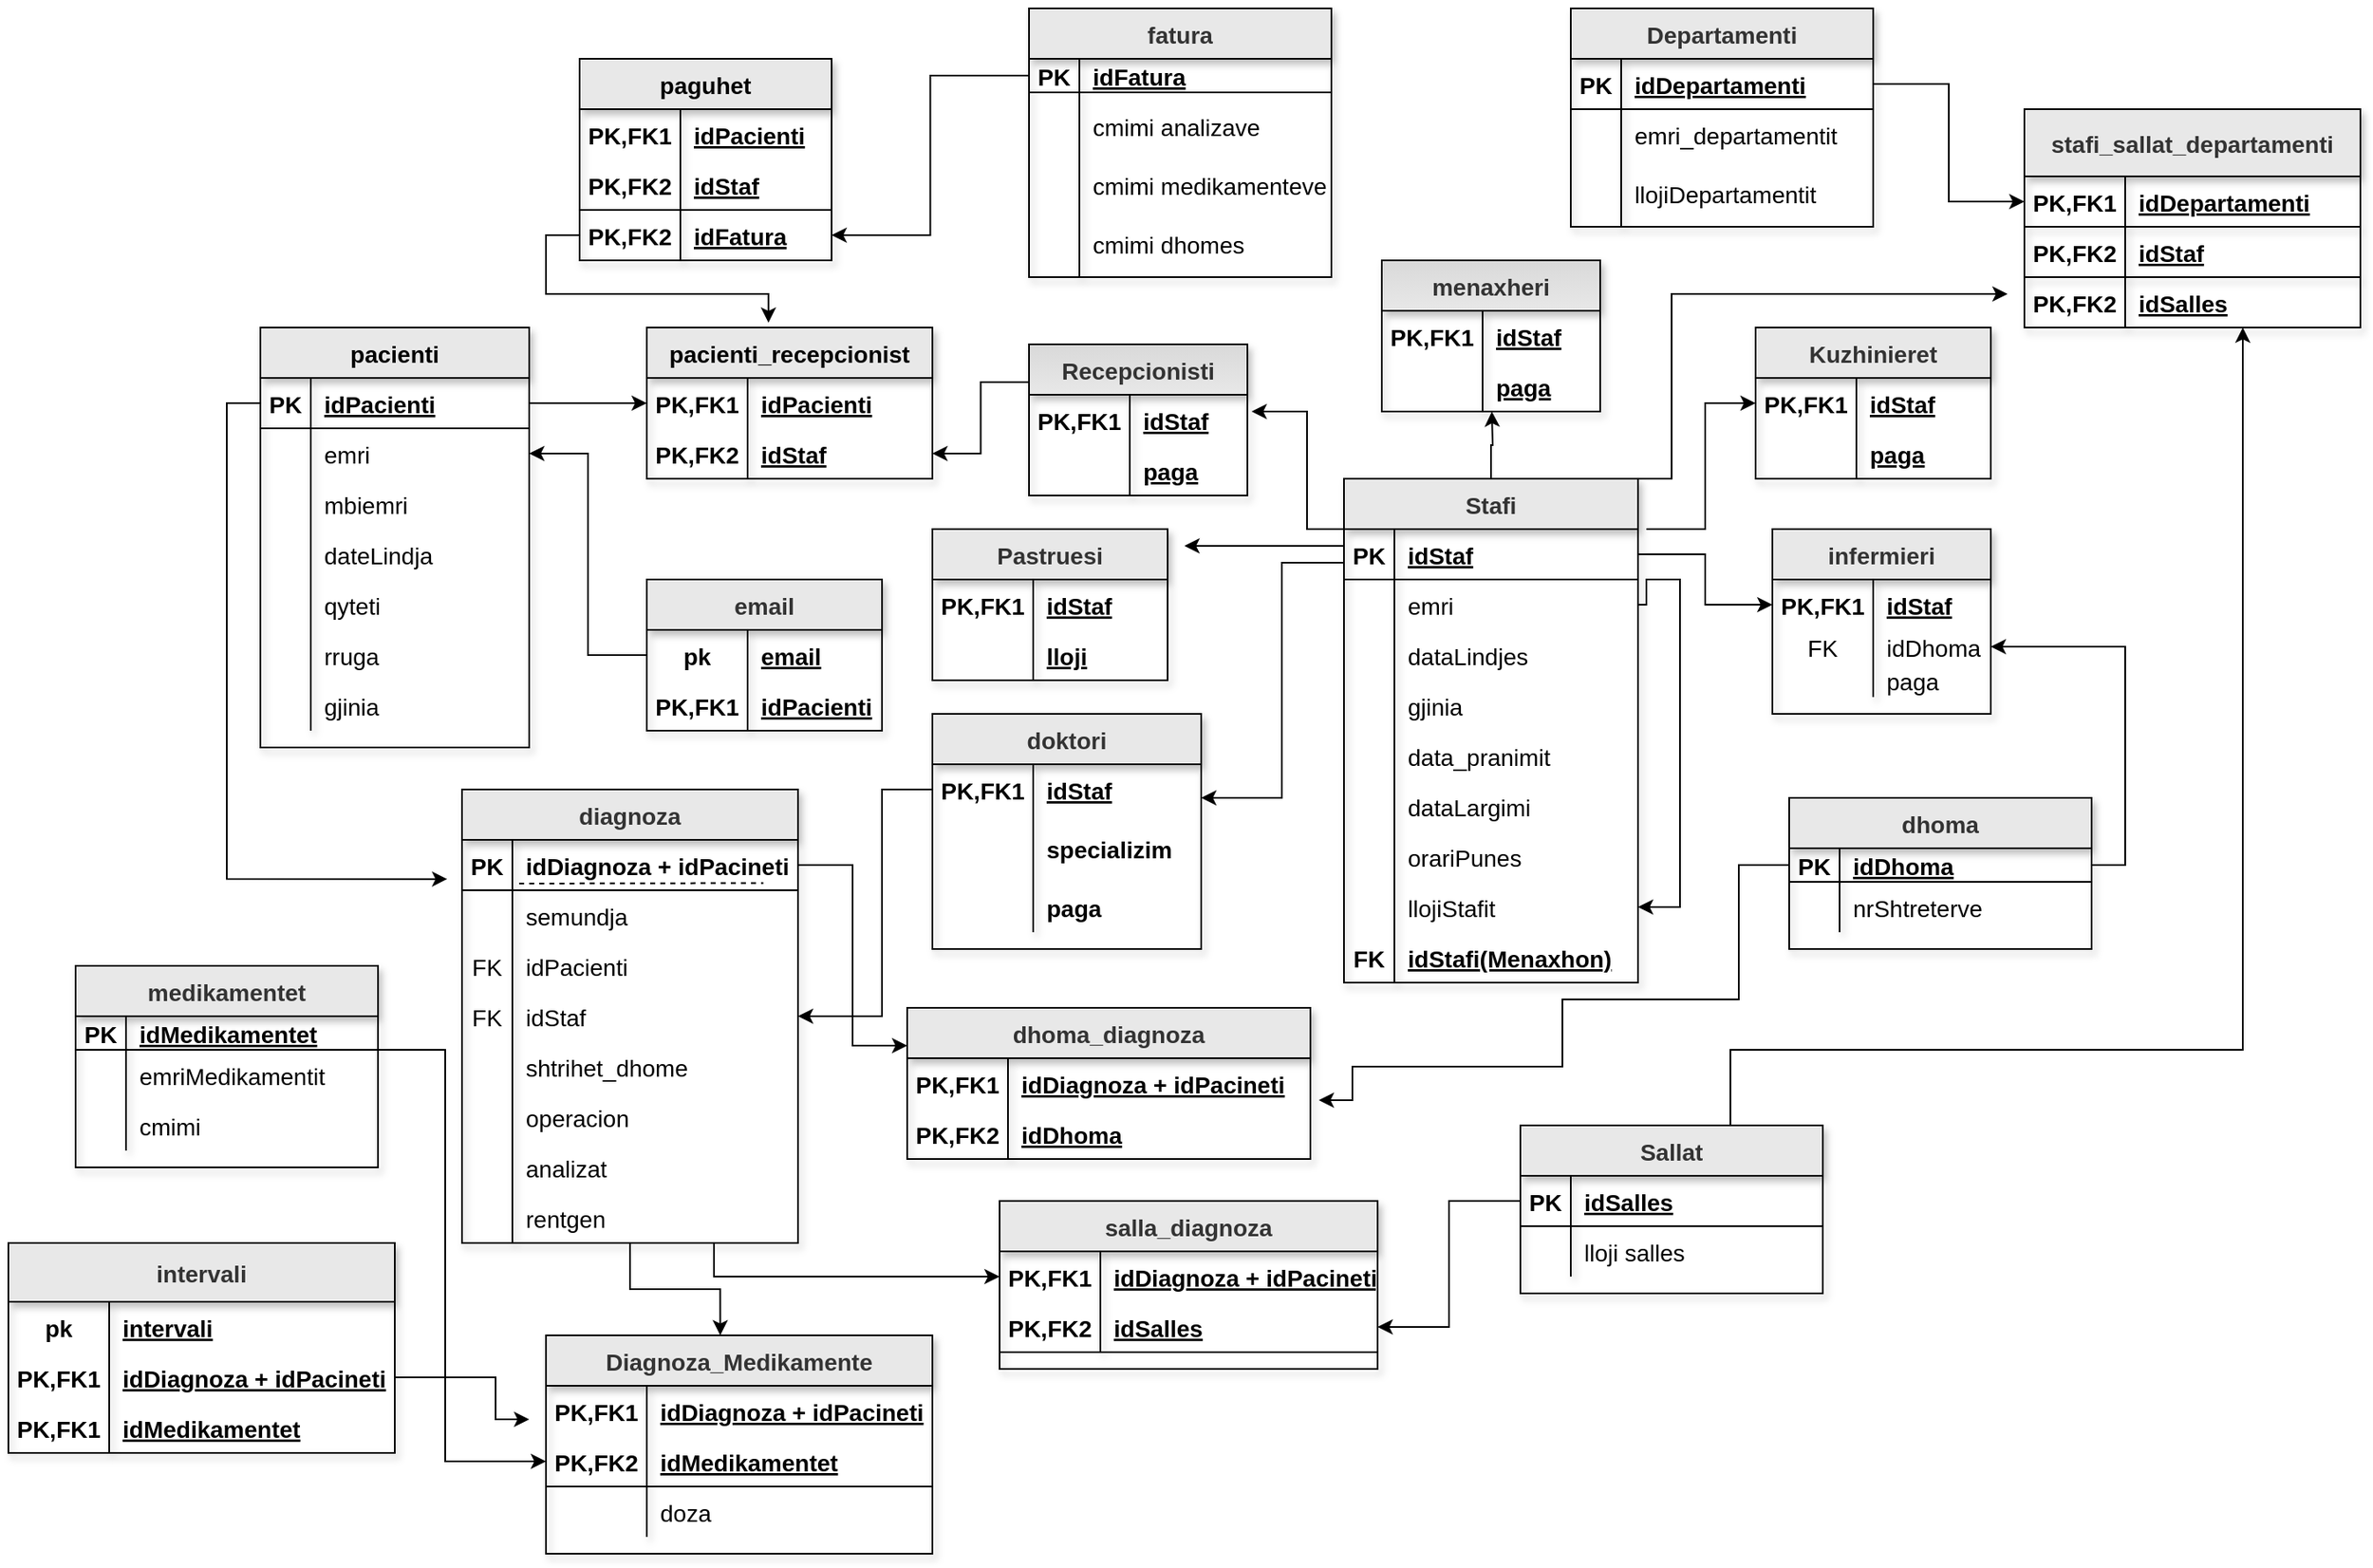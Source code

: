 <mxfile version="14.1.8" type="device"><diagram id="u0ypaVJ7Hb6KTtdY9XYt" name="Page-1"><mxGraphModel dx="2480" dy="1218" grid="1" gridSize="10" guides="1" tooltips="1" connect="1" arrows="1" fold="1" page="0" pageScale="1" pageWidth="850" pageHeight="1100" math="0" shadow="0"><root><mxCell id="0"/><mxCell id="1" parent="0"/><mxCell id="Rc97pLqYOlJ0--mpDllt-277" style="edgeStyle=orthogonalEdgeStyle;rounded=0;orthogonalLoop=1;jettySize=auto;html=1;exitX=0.75;exitY=0;exitDx=0;exitDy=0;fontColor=none;fontSize=14;" parent="1" source="9C6DRZGFML0VS6JnIWbk-1" edge="1"><mxGeometry relative="1" as="geometry"><Array as="points"><mxPoint x="440" y="100"/><mxPoint x="440" y="-10"/></Array><mxPoint x="640" y="-10" as="targetPoint"/></mxGeometry></mxCell><mxCell id="RHfeLhl_qKKCv0mvc-M1-72" style="edgeStyle=orthogonalEdgeStyle;rounded=0;orthogonalLoop=1;jettySize=auto;html=1;exitX=0.5;exitY=0;exitDx=0;exitDy=0;" edge="1" parent="1" source="9C6DRZGFML0VS6JnIWbk-1"><mxGeometry relative="1" as="geometry"><mxPoint x="333" y="60" as="targetPoint"/></mxGeometry></mxCell><mxCell id="9C6DRZGFML0VS6JnIWbk-1" value="Stafi" style="shape=table;startSize=30;container=1;collapsible=1;childLayout=tableLayout;fixedRows=1;rowLines=0;fontStyle=1;align=center;resizeLast=1;fontColor=#333333;shadow=1;fillColor=#E8E8E8;fontSize=14;" parent="1" vertex="1"><mxGeometry x="245" y="100" width="175" height="300" as="geometry"><mxRectangle x="220" y="180" width="60" height="30" as="alternateBounds"/></mxGeometry></mxCell><mxCell id="9C6DRZGFML0VS6JnIWbk-2" value="" style="shape=partialRectangle;collapsible=0;dropTarget=0;pointerEvents=0;fillColor=none;top=0;left=0;bottom=1;right=0;points=[[0,0.5],[1,0.5]];portConstraint=eastwest;fontSize=14;" parent="9C6DRZGFML0VS6JnIWbk-1" vertex="1"><mxGeometry y="30" width="175" height="30" as="geometry"/></mxCell><mxCell id="9C6DRZGFML0VS6JnIWbk-3" value="PK" style="shape=partialRectangle;connectable=0;fillColor=none;top=0;left=0;bottom=0;right=0;fontStyle=1;overflow=hidden;fontSize=14;" parent="9C6DRZGFML0VS6JnIWbk-2" vertex="1"><mxGeometry width="30" height="30" as="geometry"/></mxCell><mxCell id="9C6DRZGFML0VS6JnIWbk-4" value="idStaf" style="shape=partialRectangle;connectable=0;fillColor=none;top=0;left=0;bottom=0;right=0;align=left;spacingLeft=6;fontStyle=5;overflow=hidden;fontSize=14;" parent="9C6DRZGFML0VS6JnIWbk-2" vertex="1"><mxGeometry x="30" width="145" height="30" as="geometry"/></mxCell><mxCell id="Rc97pLqYOlJ0--mpDllt-260" style="edgeStyle=orthogonalEdgeStyle;rounded=0;orthogonalLoop=1;jettySize=auto;html=1;exitX=1;exitY=0.5;exitDx=0;exitDy=0;entryX=1;entryY=0.5;entryDx=0;entryDy=0;fontColor=none;fontSize=14;" parent="9C6DRZGFML0VS6JnIWbk-1" source="9C6DRZGFML0VS6JnIWbk-5" edge="1"><mxGeometry relative="1" as="geometry"><Array as="points"><mxPoint x="180" y="60"/><mxPoint x="200" y="60"/><mxPoint x="200" y="255"/></Array><mxPoint x="175" y="255" as="targetPoint"/></mxGeometry></mxCell><mxCell id="9C6DRZGFML0VS6JnIWbk-5" value="" style="shape=partialRectangle;collapsible=0;dropTarget=0;pointerEvents=0;fillColor=none;top=0;left=0;bottom=0;right=0;points=[[0,0.5],[1,0.5]];portConstraint=eastwest;fontSize=14;" parent="9C6DRZGFML0VS6JnIWbk-1" vertex="1"><mxGeometry y="60" width="175" height="30" as="geometry"/></mxCell><mxCell id="9C6DRZGFML0VS6JnIWbk-6" value="" style="shape=partialRectangle;connectable=0;fillColor=none;top=0;left=0;bottom=0;right=0;editable=1;overflow=hidden;fontSize=14;" parent="9C6DRZGFML0VS6JnIWbk-5" vertex="1"><mxGeometry width="30" height="30" as="geometry"/></mxCell><mxCell id="9C6DRZGFML0VS6JnIWbk-7" value="emri" style="shape=partialRectangle;connectable=0;fillColor=none;top=0;left=0;bottom=0;right=0;align=left;spacingLeft=6;overflow=hidden;fontSize=14;" parent="9C6DRZGFML0VS6JnIWbk-5" vertex="1"><mxGeometry x="30" width="145" height="30" as="geometry"/></mxCell><mxCell id="9C6DRZGFML0VS6JnIWbk-8" value="" style="shape=partialRectangle;collapsible=0;dropTarget=0;pointerEvents=0;fillColor=none;top=0;left=0;bottom=0;right=0;points=[[0,0.5],[1,0.5]];portConstraint=eastwest;fontSize=14;" parent="9C6DRZGFML0VS6JnIWbk-1" vertex="1"><mxGeometry y="90" width="175" height="30" as="geometry"/></mxCell><mxCell id="9C6DRZGFML0VS6JnIWbk-9" value="" style="shape=partialRectangle;connectable=0;fillColor=none;top=0;left=0;bottom=0;right=0;editable=1;overflow=hidden;fontSize=14;" parent="9C6DRZGFML0VS6JnIWbk-8" vertex="1"><mxGeometry width="30" height="30" as="geometry"/></mxCell><mxCell id="9C6DRZGFML0VS6JnIWbk-10" value="dataLindjes" style="shape=partialRectangle;connectable=0;fillColor=none;top=0;left=0;bottom=0;right=0;align=left;spacingLeft=6;overflow=hidden;fontSize=14;" parent="9C6DRZGFML0VS6JnIWbk-8" vertex="1"><mxGeometry x="30" width="145" height="30" as="geometry"/></mxCell><mxCell id="9C6DRZGFML0VS6JnIWbk-11" value="" style="shape=partialRectangle;collapsible=0;dropTarget=0;pointerEvents=0;fillColor=none;top=0;left=0;bottom=0;right=0;points=[[0,0.5],[1,0.5]];portConstraint=eastwest;fontSize=14;" parent="9C6DRZGFML0VS6JnIWbk-1" vertex="1"><mxGeometry y="120" width="175" height="30" as="geometry"/></mxCell><mxCell id="9C6DRZGFML0VS6JnIWbk-12" value="" style="shape=partialRectangle;connectable=0;fillColor=none;top=0;left=0;bottom=0;right=0;editable=1;overflow=hidden;fontSize=14;" parent="9C6DRZGFML0VS6JnIWbk-11" vertex="1"><mxGeometry width="30" height="30" as="geometry"/></mxCell><mxCell id="9C6DRZGFML0VS6JnIWbk-13" value="gjinia" style="shape=partialRectangle;connectable=0;fillColor=none;top=0;left=0;bottom=0;right=0;align=left;spacingLeft=6;overflow=hidden;fontSize=14;" parent="9C6DRZGFML0VS6JnIWbk-11" vertex="1"><mxGeometry x="30" width="145" height="30" as="geometry"/></mxCell><mxCell id="9C6DRZGFML0VS6JnIWbk-14" value="" style="shape=partialRectangle;collapsible=0;dropTarget=0;pointerEvents=0;fillColor=none;top=0;left=0;bottom=0;right=0;points=[[0,0.5],[1,0.5]];portConstraint=eastwest;fontSize=14;" parent="9C6DRZGFML0VS6JnIWbk-1" vertex="1"><mxGeometry y="150" width="175" height="30" as="geometry"/></mxCell><mxCell id="9C6DRZGFML0VS6JnIWbk-15" value="" style="shape=partialRectangle;connectable=0;fillColor=none;top=0;left=0;bottom=0;right=0;editable=1;overflow=hidden;fontSize=14;" parent="9C6DRZGFML0VS6JnIWbk-14" vertex="1"><mxGeometry width="30" height="30" as="geometry"/></mxCell><mxCell id="9C6DRZGFML0VS6JnIWbk-16" value="data_pranimit" style="shape=partialRectangle;connectable=0;fillColor=none;top=0;left=0;bottom=0;right=0;align=left;spacingLeft=6;overflow=hidden;fontSize=14;" parent="9C6DRZGFML0VS6JnIWbk-14" vertex="1"><mxGeometry x="30" width="145" height="30" as="geometry"/></mxCell><mxCell id="9C6DRZGFML0VS6JnIWbk-17" value="" style="shape=partialRectangle;collapsible=0;dropTarget=0;pointerEvents=0;fillColor=none;top=0;left=0;bottom=0;right=0;points=[[0,0.5],[1,0.5]];portConstraint=eastwest;fontSize=14;" parent="9C6DRZGFML0VS6JnIWbk-1" vertex="1"><mxGeometry y="180" width="175" height="30" as="geometry"/></mxCell><mxCell id="9C6DRZGFML0VS6JnIWbk-18" value="" style="shape=partialRectangle;connectable=0;fillColor=none;top=0;left=0;bottom=0;right=0;editable=1;overflow=hidden;fontSize=14;" parent="9C6DRZGFML0VS6JnIWbk-17" vertex="1"><mxGeometry width="30" height="30" as="geometry"/></mxCell><mxCell id="9C6DRZGFML0VS6JnIWbk-19" value="dataLargimi" style="shape=partialRectangle;connectable=0;fillColor=none;top=0;left=0;bottom=0;right=0;align=left;spacingLeft=6;overflow=hidden;fontSize=14;" parent="9C6DRZGFML0VS6JnIWbk-17" vertex="1"><mxGeometry x="30" width="145" height="30" as="geometry"/></mxCell><mxCell id="9C6DRZGFML0VS6JnIWbk-20" value="" style="shape=partialRectangle;collapsible=0;dropTarget=0;pointerEvents=0;fillColor=none;top=0;left=0;bottom=0;right=0;points=[[0,0.5],[1,0.5]];portConstraint=eastwest;fontSize=14;" parent="9C6DRZGFML0VS6JnIWbk-1" vertex="1"><mxGeometry y="210" width="175" height="30" as="geometry"/></mxCell><mxCell id="9C6DRZGFML0VS6JnIWbk-21" value="" style="shape=partialRectangle;connectable=0;fillColor=none;top=0;left=0;bottom=0;right=0;editable=1;overflow=hidden;fontSize=14;" parent="9C6DRZGFML0VS6JnIWbk-20" vertex="1"><mxGeometry width="30" height="30" as="geometry"/></mxCell><mxCell id="9C6DRZGFML0VS6JnIWbk-22" value="orariPunes" style="shape=partialRectangle;connectable=0;fillColor=none;top=0;left=0;bottom=0;right=0;align=left;spacingLeft=6;overflow=hidden;fontSize=14;" parent="9C6DRZGFML0VS6JnIWbk-20" vertex="1"><mxGeometry x="30" width="145" height="30" as="geometry"/></mxCell><mxCell id="RHfeLhl_qKKCv0mvc-M1-80" value="" style="shape=partialRectangle;collapsible=0;dropTarget=0;pointerEvents=0;fillColor=none;top=0;left=0;bottom=0;right=0;points=[[0,0.5],[1,0.5]];portConstraint=eastwest;fontSize=14;" vertex="1" parent="9C6DRZGFML0VS6JnIWbk-1"><mxGeometry y="240" width="175" height="30" as="geometry"/></mxCell><mxCell id="RHfeLhl_qKKCv0mvc-M1-81" value="" style="shape=partialRectangle;connectable=0;fillColor=none;top=0;left=0;bottom=0;right=0;editable=1;overflow=hidden;fontSize=14;" vertex="1" parent="RHfeLhl_qKKCv0mvc-M1-80"><mxGeometry width="30" height="30" as="geometry"/></mxCell><mxCell id="RHfeLhl_qKKCv0mvc-M1-82" value="llojiStafit" style="shape=partialRectangle;connectable=0;fillColor=none;top=0;left=0;bottom=0;right=0;align=left;spacingLeft=6;overflow=hidden;fontSize=14;" vertex="1" parent="RHfeLhl_qKKCv0mvc-M1-80"><mxGeometry x="30" width="145" height="30" as="geometry"/></mxCell><mxCell id="RHfeLhl_qKKCv0mvc-M1-83" value="" style="shape=partialRectangle;collapsible=0;dropTarget=0;pointerEvents=0;fillColor=none;top=0;left=0;bottom=1;right=0;points=[[0,0.5],[1,0.5]];portConstraint=eastwest;fontSize=14;" vertex="1" parent="9C6DRZGFML0VS6JnIWbk-1"><mxGeometry y="270" width="175" height="30" as="geometry"/></mxCell><mxCell id="RHfeLhl_qKKCv0mvc-M1-84" value="FK" style="shape=partialRectangle;connectable=0;fillColor=none;top=0;left=0;bottom=0;right=0;fontStyle=1;overflow=hidden;fontSize=14;" vertex="1" parent="RHfeLhl_qKKCv0mvc-M1-83"><mxGeometry width="30" height="30" as="geometry"/></mxCell><mxCell id="RHfeLhl_qKKCv0mvc-M1-85" value="idStafi(Menaxhon)" style="shape=partialRectangle;connectable=0;fillColor=none;top=0;left=0;bottom=0;right=0;align=left;spacingLeft=6;fontStyle=5;overflow=hidden;fontSize=14;" vertex="1" parent="RHfeLhl_qKKCv0mvc-M1-83"><mxGeometry x="30" width="145" height="30" as="geometry"/></mxCell><mxCell id="9C6DRZGFML0VS6JnIWbk-23" value="infermieri" style="shape=table;startSize=30;container=1;collapsible=1;childLayout=tableLayout;fixedRows=1;rowLines=0;fontStyle=1;align=center;resizeLast=1;fontColor=#333333;swimlaneFillColor=none;shadow=1;strokeColor=#030303;fillColor=#E8E8E8;fontSize=14;" parent="1" vertex="1"><mxGeometry x="500" y="130" width="130" height="110" as="geometry"/></mxCell><mxCell id="9C6DRZGFML0VS6JnIWbk-24" value="" style="shape=partialRectangle;collapsible=0;dropTarget=0;pointerEvents=0;fillColor=none;top=0;left=0;bottom=0;right=0;points=[[0,0.5],[1,0.5]];portConstraint=eastwest;fontSize=14;" parent="9C6DRZGFML0VS6JnIWbk-23" vertex="1"><mxGeometry y="30" width="130" height="30" as="geometry"/></mxCell><mxCell id="9C6DRZGFML0VS6JnIWbk-25" value="PK,FK1" style="shape=partialRectangle;connectable=0;fillColor=none;top=0;left=0;bottom=0;right=0;fontStyle=1;overflow=hidden;fontSize=14;" parent="9C6DRZGFML0VS6JnIWbk-24" vertex="1"><mxGeometry width="60" height="30" as="geometry"/></mxCell><mxCell id="9C6DRZGFML0VS6JnIWbk-26" value="idStaf" style="shape=partialRectangle;connectable=0;fillColor=none;top=0;left=0;bottom=0;right=0;align=left;spacingLeft=6;fontStyle=5;overflow=hidden;fontSize=14;" parent="9C6DRZGFML0VS6JnIWbk-24" vertex="1"><mxGeometry x="60" width="70" height="30" as="geometry"/></mxCell><mxCell id="Rc97pLqYOlJ0--mpDllt-174" value="" style="shape=partialRectangle;collapsible=0;dropTarget=0;pointerEvents=0;fillColor=none;top=0;left=0;bottom=0;right=0;points=[[0,0.5],[1,0.5]];portConstraint=eastwest;fontSize=14;" parent="9C6DRZGFML0VS6JnIWbk-23" vertex="1"><mxGeometry y="60" width="130" height="20" as="geometry"/></mxCell><mxCell id="Rc97pLqYOlJ0--mpDllt-175" value="FK" style="shape=partialRectangle;connectable=0;fillColor=none;top=0;left=0;bottom=0;right=0;fontStyle=0;overflow=hidden;fontSize=14;" parent="Rc97pLqYOlJ0--mpDllt-174" vertex="1"><mxGeometry width="60" height="20" as="geometry"/></mxCell><mxCell id="Rc97pLqYOlJ0--mpDllt-176" value="idDhoma" style="shape=partialRectangle;connectable=0;fillColor=none;top=0;left=0;bottom=0;right=0;align=left;spacingLeft=6;fontStyle=0;overflow=hidden;fontSize=14;" parent="Rc97pLqYOlJ0--mpDllt-174" vertex="1"><mxGeometry x="60" width="70" height="20" as="geometry"/></mxCell><mxCell id="RHfeLhl_qKKCv0mvc-M1-60" value="" style="shape=partialRectangle;collapsible=0;dropTarget=0;pointerEvents=0;fillColor=none;top=0;left=0;bottom=0;right=0;points=[[0,0.5],[1,0.5]];portConstraint=eastwest;fontSize=14;" vertex="1" parent="9C6DRZGFML0VS6JnIWbk-23"><mxGeometry y="80" width="130" height="20" as="geometry"/></mxCell><mxCell id="RHfeLhl_qKKCv0mvc-M1-61" value="" style="shape=partialRectangle;connectable=0;fillColor=none;top=0;left=0;bottom=0;right=0;fontStyle=0;overflow=hidden;fontSize=14;" vertex="1" parent="RHfeLhl_qKKCv0mvc-M1-60"><mxGeometry width="60" height="20" as="geometry"/></mxCell><mxCell id="RHfeLhl_qKKCv0mvc-M1-62" value="paga" style="shape=partialRectangle;connectable=0;fillColor=none;top=0;left=0;bottom=0;right=0;align=left;spacingLeft=6;fontStyle=0;overflow=hidden;fontSize=14;" vertex="1" parent="RHfeLhl_qKKCv0mvc-M1-60"><mxGeometry x="60" width="70" height="20" as="geometry"/></mxCell><mxCell id="9C6DRZGFML0VS6JnIWbk-36" value="doktori" style="shape=table;startSize=30;container=1;collapsible=1;childLayout=tableLayout;fixedRows=1;rowLines=0;fontStyle=1;align=center;resizeLast=1;fontColor=#333333;shadow=1;strokeColor=#050505;fillColor=#E8E8E8;fontSize=14;" parent="1" vertex="1"><mxGeometry y="240" width="160" height="140" as="geometry"/></mxCell><mxCell id="9C6DRZGFML0VS6JnIWbk-37" value="" style="shape=partialRectangle;collapsible=0;dropTarget=0;pointerEvents=0;fillColor=none;top=0;left=0;bottom=0;right=0;points=[[0,0.5],[1,0.5]];portConstraint=eastwest;fontSize=14;" parent="9C6DRZGFML0VS6JnIWbk-36" vertex="1"><mxGeometry y="30" width="160" height="30" as="geometry"/></mxCell><mxCell id="9C6DRZGFML0VS6JnIWbk-38" value="PK,FK1" style="shape=partialRectangle;connectable=0;fillColor=none;top=0;left=0;bottom=0;right=0;fontStyle=1;overflow=hidden;fontSize=14;" parent="9C6DRZGFML0VS6JnIWbk-37" vertex="1"><mxGeometry width="60" height="30" as="geometry"/></mxCell><mxCell id="9C6DRZGFML0VS6JnIWbk-39" value="idStaf" style="shape=partialRectangle;connectable=0;fillColor=none;top=0;left=0;bottom=0;right=0;align=left;spacingLeft=6;fontStyle=5;overflow=hidden;fontSize=14;" parent="9C6DRZGFML0VS6JnIWbk-37" vertex="1"><mxGeometry x="60" width="100" height="30" as="geometry"/></mxCell><mxCell id="RHfeLhl_qKKCv0mvc-M1-35" value="" style="shape=partialRectangle;collapsible=0;dropTarget=0;pointerEvents=0;fillColor=none;top=0;left=0;bottom=0;right=0;points=[[0,0.5],[1,0.5]];portConstraint=eastwest;fontSize=14;" vertex="1" parent="9C6DRZGFML0VS6JnIWbk-36"><mxGeometry y="60" width="160" height="40" as="geometry"/></mxCell><mxCell id="RHfeLhl_qKKCv0mvc-M1-36" value="" style="shape=partialRectangle;connectable=0;fillColor=none;top=0;left=0;bottom=0;right=0;fontStyle=1;overflow=hidden;fontSize=14;" vertex="1" parent="RHfeLhl_qKKCv0mvc-M1-35"><mxGeometry width="60" height="40" as="geometry"/></mxCell><mxCell id="RHfeLhl_qKKCv0mvc-M1-37" value="specializim" style="shape=partialRectangle;connectable=0;fillColor=none;top=0;left=0;bottom=0;right=0;align=left;spacingLeft=6;fontStyle=1;overflow=hidden;fontSize=14;" vertex="1" parent="RHfeLhl_qKKCv0mvc-M1-35"><mxGeometry x="60" width="100" height="40" as="geometry"/></mxCell><mxCell id="RHfeLhl_qKKCv0mvc-M1-38" value="" style="shape=partialRectangle;collapsible=0;dropTarget=0;pointerEvents=0;fillColor=none;top=0;left=0;bottom=0;right=0;points=[[0,0.5],[1,0.5]];portConstraint=eastwest;fontSize=14;" vertex="1" parent="9C6DRZGFML0VS6JnIWbk-36"><mxGeometry y="100" width="160" height="30" as="geometry"/></mxCell><mxCell id="RHfeLhl_qKKCv0mvc-M1-39" value="" style="shape=partialRectangle;connectable=0;fillColor=none;top=0;left=0;bottom=0;right=0;fontStyle=1;overflow=hidden;fontSize=14;" vertex="1" parent="RHfeLhl_qKKCv0mvc-M1-38"><mxGeometry width="60" height="30" as="geometry"/></mxCell><mxCell id="RHfeLhl_qKKCv0mvc-M1-40" value="paga" style="shape=partialRectangle;connectable=0;fillColor=none;top=0;left=0;bottom=0;right=0;align=left;spacingLeft=6;fontStyle=1;overflow=hidden;fontSize=14;" vertex="1" parent="RHfeLhl_qKKCv0mvc-M1-38"><mxGeometry x="60" width="100" height="30" as="geometry"/></mxCell><mxCell id="Rc97pLqYOlJ0--mpDllt-69" style="edgeStyle=orthogonalEdgeStyle;rounded=0;orthogonalLoop=1;jettySize=auto;html=1;exitX=0;exitY=0.25;exitDx=0;exitDy=0;fontColor=none;fontSize=14;" parent="1" source="9C6DRZGFML0VS6JnIWbk-40" target="9C6DRZGFML0VS6JnIWbk-104" edge="1"><mxGeometry relative="1" as="geometry"/></mxCell><mxCell id="9C6DRZGFML0VS6JnIWbk-40" value="Recepcionisti" style="shape=table;startSize=30;container=1;collapsible=1;childLayout=tableLayout;fixedRows=1;rowLines=0;fontStyle=1;align=center;resizeLast=1;fontColor=#333333;shadow=1;rounded=0;sketch=0;fontSize=14;fillColor=#D9D9D9;gradientColor=#E8E8E8;" parent="1" vertex="1"><mxGeometry x="57.5" y="20" width="130" height="90" as="geometry"/></mxCell><mxCell id="9C6DRZGFML0VS6JnIWbk-41" value="" style="shape=partialRectangle;collapsible=0;dropTarget=0;pointerEvents=0;fillColor=none;top=0;left=0;bottom=0;right=0;points=[[0,0.5],[1,0.5]];portConstraint=eastwest;fontSize=14;" parent="9C6DRZGFML0VS6JnIWbk-40" vertex="1"><mxGeometry y="30" width="130" height="30" as="geometry"/></mxCell><mxCell id="9C6DRZGFML0VS6JnIWbk-42" value="PK,FK1" style="shape=partialRectangle;connectable=0;fillColor=none;top=0;left=0;bottom=0;right=0;fontStyle=1;overflow=hidden;fontSize=14;" parent="9C6DRZGFML0VS6JnIWbk-41" vertex="1"><mxGeometry width="60" height="30" as="geometry"/></mxCell><mxCell id="9C6DRZGFML0VS6JnIWbk-43" value="idStaf" style="shape=partialRectangle;connectable=0;fillColor=none;top=0;left=0;bottom=0;right=0;align=left;spacingLeft=6;fontStyle=5;overflow=hidden;fontSize=14;" parent="9C6DRZGFML0VS6JnIWbk-41" vertex="1"><mxGeometry x="60" width="70" height="30" as="geometry"/></mxCell><mxCell id="RHfeLhl_qKKCv0mvc-M1-66" value="" style="shape=partialRectangle;collapsible=0;dropTarget=0;pointerEvents=0;fillColor=none;top=0;left=0;bottom=0;right=0;points=[[0,0.5],[1,0.5]];portConstraint=eastwest;fontSize=14;" vertex="1" parent="9C6DRZGFML0VS6JnIWbk-40"><mxGeometry y="60" width="130" height="30" as="geometry"/></mxCell><mxCell id="RHfeLhl_qKKCv0mvc-M1-67" value="" style="shape=partialRectangle;connectable=0;fillColor=none;top=0;left=0;bottom=0;right=0;fontStyle=1;overflow=hidden;fontSize=14;" vertex="1" parent="RHfeLhl_qKKCv0mvc-M1-66"><mxGeometry width="60" height="30" as="geometry"/></mxCell><mxCell id="RHfeLhl_qKKCv0mvc-M1-68" value="paga" style="shape=partialRectangle;connectable=0;fillColor=none;top=0;left=0;bottom=0;right=0;align=left;spacingLeft=6;fontStyle=5;overflow=hidden;fontSize=14;" vertex="1" parent="RHfeLhl_qKKCv0mvc-M1-66"><mxGeometry x="60" width="70" height="30" as="geometry"/></mxCell><mxCell id="9C6DRZGFML0VS6JnIWbk-44" value="Pastruesi" style="shape=table;startSize=30;container=1;collapsible=1;childLayout=tableLayout;fixedRows=1;rowLines=0;fontStyle=1;align=center;resizeLast=1;fontColor=#333333;shadow=1;strokeColor=#030303;fillColor=#E8E8E8;fontSize=14;" parent="1" vertex="1"><mxGeometry y="130" width="140" height="90" as="geometry"/></mxCell><mxCell id="9C6DRZGFML0VS6JnIWbk-45" value="" style="shape=partialRectangle;collapsible=0;dropTarget=0;pointerEvents=0;fillColor=none;top=0;left=0;bottom=0;right=0;points=[[0,0.5],[1,0.5]];portConstraint=eastwest;fontSize=14;" parent="9C6DRZGFML0VS6JnIWbk-44" vertex="1"><mxGeometry y="30" width="140" height="30" as="geometry"/></mxCell><mxCell id="9C6DRZGFML0VS6JnIWbk-46" value="PK,FK1" style="shape=partialRectangle;connectable=0;fillColor=none;top=0;left=0;bottom=0;right=0;fontStyle=1;overflow=hidden;fontSize=14;" parent="9C6DRZGFML0VS6JnIWbk-45" vertex="1"><mxGeometry width="60" height="30" as="geometry"/></mxCell><mxCell id="9C6DRZGFML0VS6JnIWbk-47" value="idStaf" style="shape=partialRectangle;connectable=0;fillColor=none;top=0;left=0;bottom=0;right=0;align=left;spacingLeft=6;fontStyle=5;overflow=hidden;fontSize=14;" parent="9C6DRZGFML0VS6JnIWbk-45" vertex="1"><mxGeometry x="60" width="80" height="30" as="geometry"/></mxCell><mxCell id="RHfeLhl_qKKCv0mvc-M1-69" value="" style="shape=partialRectangle;collapsible=0;dropTarget=0;pointerEvents=0;fillColor=none;top=0;left=0;bottom=0;right=0;points=[[0,0.5],[1,0.5]];portConstraint=eastwest;fontSize=14;" vertex="1" parent="9C6DRZGFML0VS6JnIWbk-44"><mxGeometry y="60" width="140" height="30" as="geometry"/></mxCell><mxCell id="RHfeLhl_qKKCv0mvc-M1-70" value="" style="shape=partialRectangle;connectable=0;fillColor=none;top=0;left=0;bottom=0;right=0;fontStyle=1;overflow=hidden;fontSize=14;" vertex="1" parent="RHfeLhl_qKKCv0mvc-M1-69"><mxGeometry width="60" height="30" as="geometry"/></mxCell><mxCell id="RHfeLhl_qKKCv0mvc-M1-71" value="lloji" style="shape=partialRectangle;connectable=0;fillColor=none;top=0;left=0;bottom=0;right=0;align=left;spacingLeft=6;fontStyle=5;overflow=hidden;fontSize=14;" vertex="1" parent="RHfeLhl_qKKCv0mvc-M1-69"><mxGeometry x="60" width="80" height="30" as="geometry"/></mxCell><mxCell id="9C6DRZGFML0VS6JnIWbk-48" value="Kuzhinieret" style="shape=table;startSize=30;container=1;collapsible=1;childLayout=tableLayout;fixedRows=1;rowLines=0;fontStyle=1;align=center;resizeLast=1;fontColor=#333333;shadow=1;fillColor=#E8E8E8;fontSize=14;" parent="1" vertex="1"><mxGeometry x="490" y="10" width="140" height="90" as="geometry"/></mxCell><mxCell id="9C6DRZGFML0VS6JnIWbk-49" value="" style="shape=partialRectangle;collapsible=0;dropTarget=0;pointerEvents=0;fillColor=none;top=0;left=0;bottom=0;right=0;points=[[0,0.5],[1,0.5]];portConstraint=eastwest;fontSize=14;" parent="9C6DRZGFML0VS6JnIWbk-48" vertex="1"><mxGeometry y="30" width="140" height="30" as="geometry"/></mxCell><mxCell id="9C6DRZGFML0VS6JnIWbk-50" value="PK,FK1" style="shape=partialRectangle;connectable=0;fillColor=none;top=0;left=0;bottom=0;right=0;fontStyle=1;overflow=hidden;fontSize=14;" parent="9C6DRZGFML0VS6JnIWbk-49" vertex="1"><mxGeometry width="60" height="30" as="geometry"/></mxCell><mxCell id="9C6DRZGFML0VS6JnIWbk-51" value="idStaf" style="shape=partialRectangle;connectable=0;fillColor=none;top=0;left=0;bottom=0;right=0;align=left;spacingLeft=6;fontStyle=5;overflow=hidden;fontSize=14;" parent="9C6DRZGFML0VS6JnIWbk-49" vertex="1"><mxGeometry x="60" width="80" height="30" as="geometry"/></mxCell><mxCell id="RHfeLhl_qKKCv0mvc-M1-63" value="" style="shape=partialRectangle;collapsible=0;dropTarget=0;pointerEvents=0;fillColor=none;top=0;left=0;bottom=0;right=0;points=[[0,0.5],[1,0.5]];portConstraint=eastwest;fontSize=14;" vertex="1" parent="9C6DRZGFML0VS6JnIWbk-48"><mxGeometry y="60" width="140" height="30" as="geometry"/></mxCell><mxCell id="RHfeLhl_qKKCv0mvc-M1-64" value="" style="shape=partialRectangle;connectable=0;fillColor=none;top=0;left=0;bottom=0;right=0;fontStyle=1;overflow=hidden;fontSize=14;" vertex="1" parent="RHfeLhl_qKKCv0mvc-M1-63"><mxGeometry width="60" height="30" as="geometry"/></mxCell><mxCell id="RHfeLhl_qKKCv0mvc-M1-65" value="paga" style="shape=partialRectangle;connectable=0;fillColor=none;top=0;left=0;bottom=0;right=0;align=left;spacingLeft=6;fontStyle=5;overflow=hidden;fontSize=14;" vertex="1" parent="RHfeLhl_qKKCv0mvc-M1-63"><mxGeometry x="60" width="80" height="30" as="geometry"/></mxCell><mxCell id="9C6DRZGFML0VS6JnIWbk-56" style="edgeStyle=orthogonalEdgeStyle;rounded=0;orthogonalLoop=1;jettySize=auto;html=1;exitX=0;exitY=0.5;exitDx=0;exitDy=0;fontSize=14;" parent="1" source="9C6DRZGFML0VS6JnIWbk-2" edge="1"><mxGeometry relative="1" as="geometry"><Array as="points"><mxPoint x="245" y="150"/><mxPoint x="208" y="150"/><mxPoint x="208" y="290"/><mxPoint x="180" y="290"/></Array><mxPoint x="160" y="290" as="targetPoint"/></mxGeometry></mxCell><mxCell id="9C6DRZGFML0VS6JnIWbk-59" style="edgeStyle=orthogonalEdgeStyle;rounded=0;orthogonalLoop=1;jettySize=auto;html=1;exitX=0;exitY=0.5;exitDx=0;exitDy=0;fontSize=14;" parent="1" source="9C6DRZGFML0VS6JnIWbk-2" edge="1"><mxGeometry relative="1" as="geometry"><mxPoint x="190" y="60" as="targetPoint"/><Array as="points"><mxPoint x="245" y="130"/><mxPoint x="223" y="130"/><mxPoint x="223" y="60"/></Array></mxGeometry></mxCell><mxCell id="9C6DRZGFML0VS6JnIWbk-60" style="edgeStyle=orthogonalEdgeStyle;rounded=0;orthogonalLoop=1;jettySize=auto;html=1;exitX=0;exitY=0.5;exitDx=0;exitDy=0;fontSize=14;" parent="1" source="9C6DRZGFML0VS6JnIWbk-5" edge="1"><mxGeometry relative="1" as="geometry"><mxPoint x="150" y="140" as="targetPoint"/><Array as="points"><mxPoint x="245" y="140"/></Array></mxGeometry></mxCell><mxCell id="9C6DRZGFML0VS6JnIWbk-62" value="pacienti" style="shape=table;startSize=30;container=1;collapsible=1;childLayout=tableLayout;fixedRows=1;rowLines=0;fontStyle=1;align=center;resizeLast=1;rounded=0;shadow=1;sketch=0;gradientColor=none;fillColor=#E8E8E8;fontSize=14;" parent="1" vertex="1"><mxGeometry x="-400" y="10" width="160" height="250" as="geometry"/></mxCell><mxCell id="9C6DRZGFML0VS6JnIWbk-63" value="" style="shape=partialRectangle;collapsible=0;dropTarget=0;pointerEvents=0;fillColor=none;top=0;left=0;bottom=1;right=0;points=[[0,0.5],[1,0.5]];portConstraint=eastwest;fontSize=14;" parent="9C6DRZGFML0VS6JnIWbk-62" vertex="1"><mxGeometry y="30" width="160" height="30" as="geometry"/></mxCell><mxCell id="9C6DRZGFML0VS6JnIWbk-64" value="PK" style="shape=partialRectangle;connectable=0;fillColor=none;top=0;left=0;bottom=0;right=0;fontStyle=1;overflow=hidden;fontSize=14;" parent="9C6DRZGFML0VS6JnIWbk-63" vertex="1"><mxGeometry width="30" height="30" as="geometry"/></mxCell><mxCell id="9C6DRZGFML0VS6JnIWbk-65" value="idPacienti" style="shape=partialRectangle;connectable=0;fillColor=none;top=0;left=0;bottom=0;right=0;align=left;spacingLeft=6;fontStyle=5;overflow=hidden;fontSize=14;" parent="9C6DRZGFML0VS6JnIWbk-63" vertex="1"><mxGeometry x="30" width="130" height="30" as="geometry"/></mxCell><mxCell id="9C6DRZGFML0VS6JnIWbk-66" value="" style="shape=partialRectangle;collapsible=0;dropTarget=0;pointerEvents=0;fillColor=none;top=0;left=0;bottom=0;right=0;points=[[0,0.5],[1,0.5]];portConstraint=eastwest;fontSize=14;" parent="9C6DRZGFML0VS6JnIWbk-62" vertex="1"><mxGeometry y="60" width="160" height="30" as="geometry"/></mxCell><mxCell id="9C6DRZGFML0VS6JnIWbk-67" value="" style="shape=partialRectangle;connectable=0;fillColor=none;top=0;left=0;bottom=0;right=0;editable=1;overflow=hidden;fontSize=14;" parent="9C6DRZGFML0VS6JnIWbk-66" vertex="1"><mxGeometry width="30" height="30" as="geometry"/></mxCell><mxCell id="9C6DRZGFML0VS6JnIWbk-68" value="emri" style="shape=partialRectangle;connectable=0;fillColor=none;top=0;left=0;bottom=0;right=0;align=left;spacingLeft=6;overflow=hidden;fontSize=14;" parent="9C6DRZGFML0VS6JnIWbk-66" vertex="1"><mxGeometry x="30" width="130" height="30" as="geometry"/></mxCell><mxCell id="9C6DRZGFML0VS6JnIWbk-69" value="" style="shape=partialRectangle;collapsible=0;dropTarget=0;pointerEvents=0;fillColor=none;top=0;left=0;bottom=0;right=0;points=[[0,0.5],[1,0.5]];portConstraint=eastwest;fontSize=14;" parent="9C6DRZGFML0VS6JnIWbk-62" vertex="1"><mxGeometry y="90" width="160" height="30" as="geometry"/></mxCell><mxCell id="9C6DRZGFML0VS6JnIWbk-70" value="" style="shape=partialRectangle;connectable=0;fillColor=none;top=0;left=0;bottom=0;right=0;editable=1;overflow=hidden;fontSize=14;" parent="9C6DRZGFML0VS6JnIWbk-69" vertex="1"><mxGeometry width="30" height="30" as="geometry"/></mxCell><mxCell id="9C6DRZGFML0VS6JnIWbk-71" value="mbiemri" style="shape=partialRectangle;connectable=0;fillColor=none;top=0;left=0;bottom=0;right=0;align=left;spacingLeft=6;overflow=hidden;fontSize=14;" parent="9C6DRZGFML0VS6JnIWbk-69" vertex="1"><mxGeometry x="30" width="130" height="30" as="geometry"/></mxCell><mxCell id="9C6DRZGFML0VS6JnIWbk-88" value="" style="shape=partialRectangle;collapsible=0;dropTarget=0;pointerEvents=0;fillColor=none;top=0;left=0;bottom=0;right=0;points=[[0,0.5],[1,0.5]];portConstraint=eastwest;fontSize=14;" parent="9C6DRZGFML0VS6JnIWbk-62" vertex="1"><mxGeometry y="120" width="160" height="30" as="geometry"/></mxCell><mxCell id="9C6DRZGFML0VS6JnIWbk-89" value="" style="shape=partialRectangle;connectable=0;fillColor=none;top=0;left=0;bottom=0;right=0;editable=1;overflow=hidden;fontSize=14;" parent="9C6DRZGFML0VS6JnIWbk-88" vertex="1"><mxGeometry width="30" height="30" as="geometry"/></mxCell><mxCell id="9C6DRZGFML0VS6JnIWbk-90" value="dateLindja" style="shape=partialRectangle;connectable=0;fillColor=none;top=0;left=0;bottom=0;right=0;align=left;spacingLeft=6;overflow=hidden;fontSize=14;" parent="9C6DRZGFML0VS6JnIWbk-88" vertex="1"><mxGeometry x="30" width="130" height="30" as="geometry"/></mxCell><mxCell id="9C6DRZGFML0VS6JnIWbk-91" value="" style="shape=partialRectangle;collapsible=0;dropTarget=0;pointerEvents=0;fillColor=none;top=0;left=0;bottom=0;right=0;points=[[0,0.5],[1,0.5]];portConstraint=eastwest;fontSize=14;" parent="9C6DRZGFML0VS6JnIWbk-62" vertex="1"><mxGeometry y="150" width="160" height="30" as="geometry"/></mxCell><mxCell id="9C6DRZGFML0VS6JnIWbk-92" value="" style="shape=partialRectangle;connectable=0;fillColor=none;top=0;left=0;bottom=0;right=0;editable=1;overflow=hidden;fontSize=14;" parent="9C6DRZGFML0VS6JnIWbk-91" vertex="1"><mxGeometry width="30" height="30" as="geometry"/></mxCell><mxCell id="9C6DRZGFML0VS6JnIWbk-93" value="qyteti" style="shape=partialRectangle;connectable=0;fillColor=none;top=0;left=0;bottom=0;right=0;align=left;spacingLeft=6;overflow=hidden;fontSize=14;" parent="9C6DRZGFML0VS6JnIWbk-91" vertex="1"><mxGeometry x="30" width="130" height="30" as="geometry"/></mxCell><mxCell id="9C6DRZGFML0VS6JnIWbk-94" value="" style="shape=partialRectangle;collapsible=0;dropTarget=0;pointerEvents=0;fillColor=none;top=0;left=0;bottom=0;right=0;points=[[0,0.5],[1,0.5]];portConstraint=eastwest;fontSize=14;" parent="9C6DRZGFML0VS6JnIWbk-62" vertex="1"><mxGeometry y="180" width="160" height="30" as="geometry"/></mxCell><mxCell id="9C6DRZGFML0VS6JnIWbk-95" value="" style="shape=partialRectangle;connectable=0;fillColor=none;top=0;left=0;bottom=0;right=0;editable=1;overflow=hidden;fontSize=14;" parent="9C6DRZGFML0VS6JnIWbk-94" vertex="1"><mxGeometry width="30" height="30" as="geometry"/></mxCell><mxCell id="9C6DRZGFML0VS6JnIWbk-96" value="rruga" style="shape=partialRectangle;connectable=0;fillColor=none;top=0;left=0;bottom=0;right=0;align=left;spacingLeft=6;overflow=hidden;fontSize=14;" parent="9C6DRZGFML0VS6JnIWbk-94" vertex="1"><mxGeometry x="30" width="130" height="30" as="geometry"/></mxCell><mxCell id="kKp_aJo5tuq7YuJUlggI-1" value="" style="shape=partialRectangle;collapsible=0;dropTarget=0;pointerEvents=0;fillColor=none;top=0;left=0;bottom=0;right=0;points=[[0,0.5],[1,0.5]];portConstraint=eastwest;fontSize=14;" parent="9C6DRZGFML0VS6JnIWbk-62" vertex="1"><mxGeometry y="210" width="160" height="30" as="geometry"/></mxCell><mxCell id="kKp_aJo5tuq7YuJUlggI-2" value="" style="shape=partialRectangle;connectable=0;fillColor=none;top=0;left=0;bottom=0;right=0;editable=1;overflow=hidden;fontSize=14;" parent="kKp_aJo5tuq7YuJUlggI-1" vertex="1"><mxGeometry width="30" height="30" as="geometry"/></mxCell><mxCell id="kKp_aJo5tuq7YuJUlggI-3" value="gjinia" style="shape=partialRectangle;connectable=0;fillColor=none;top=0;left=0;bottom=0;right=0;align=left;spacingLeft=6;overflow=hidden;fontSize=14;" parent="kKp_aJo5tuq7YuJUlggI-1" vertex="1"><mxGeometry x="30" width="130" height="30" as="geometry"/></mxCell><mxCell id="9C6DRZGFML0VS6JnIWbk-100" value="pacienti_recepcionist" style="shape=table;startSize=30;container=1;collapsible=1;childLayout=tableLayout;fixedRows=1;rowLines=0;fontStyle=1;align=center;resizeLast=1;rounded=0;shadow=1;sketch=0;gradientColor=none;fillColor=#E8E8E8;fontSize=14;" parent="1" vertex="1"><mxGeometry x="-170" y="10" width="170" height="90" as="geometry"/></mxCell><mxCell id="9C6DRZGFML0VS6JnIWbk-101" value="" style="shape=partialRectangle;collapsible=0;dropTarget=0;pointerEvents=0;fillColor=none;top=0;left=0;bottom=0;right=0;points=[[0,0.5],[1,0.5]];portConstraint=eastwest;fontSize=14;" parent="9C6DRZGFML0VS6JnIWbk-100" vertex="1"><mxGeometry y="30" width="170" height="30" as="geometry"/></mxCell><mxCell id="9C6DRZGFML0VS6JnIWbk-102" value="PK,FK1" style="shape=partialRectangle;connectable=0;fillColor=none;top=0;left=0;bottom=0;right=0;fontStyle=1;overflow=hidden;fontSize=14;" parent="9C6DRZGFML0VS6JnIWbk-101" vertex="1"><mxGeometry width="60" height="30" as="geometry"/></mxCell><mxCell id="9C6DRZGFML0VS6JnIWbk-103" value="idPacienti" style="shape=partialRectangle;connectable=0;fillColor=none;top=0;left=0;bottom=0;right=0;align=left;spacingLeft=6;fontStyle=5;overflow=hidden;fontSize=14;" parent="9C6DRZGFML0VS6JnIWbk-101" vertex="1"><mxGeometry x="60" width="110" height="30" as="geometry"/></mxCell><mxCell id="9C6DRZGFML0VS6JnIWbk-104" value="" style="shape=partialRectangle;collapsible=0;dropTarget=0;pointerEvents=0;fillColor=none;top=0;left=0;bottom=1;right=0;points=[[0,0.5],[1,0.5]];portConstraint=eastwest;fontSize=14;" parent="9C6DRZGFML0VS6JnIWbk-100" vertex="1"><mxGeometry y="60" width="170" height="30" as="geometry"/></mxCell><mxCell id="9C6DRZGFML0VS6JnIWbk-105" value="PK,FK2" style="shape=partialRectangle;connectable=0;fillColor=none;top=0;left=0;bottom=0;right=0;fontStyle=1;overflow=hidden;fontSize=14;" parent="9C6DRZGFML0VS6JnIWbk-104" vertex="1"><mxGeometry width="60" height="30" as="geometry"/></mxCell><mxCell id="9C6DRZGFML0VS6JnIWbk-106" value="idStaf" style="shape=partialRectangle;connectable=0;fillColor=none;top=0;left=0;bottom=0;right=0;align=left;spacingLeft=6;fontStyle=5;overflow=hidden;fontSize=14;" parent="9C6DRZGFML0VS6JnIWbk-104" vertex="1"><mxGeometry x="60" width="110" height="30" as="geometry"/></mxCell><mxCell id="9C6DRZGFML0VS6JnIWbk-117" style="edgeStyle=orthogonalEdgeStyle;rounded=0;orthogonalLoop=1;jettySize=auto;html=1;fontSize=14;entryX=0;entryY=0.5;entryDx=0;entryDy=0;" parent="1" edge="1" target="9C6DRZGFML0VS6JnIWbk-49"><mxGeometry relative="1" as="geometry"><mxPoint x="425" y="130" as="sourcePoint"/><mxPoint x="468" y="55" as="targetPoint"/><Array as="points"><mxPoint x="460" y="130"/><mxPoint x="460" y="55"/></Array></mxGeometry></mxCell><mxCell id="Rc97pLqYOlJ0--mpDllt-269" style="edgeStyle=orthogonalEdgeStyle;rounded=0;orthogonalLoop=1;jettySize=auto;html=1;exitX=1;exitY=0;exitDx=0;exitDy=0;fontColor=none;fontSize=14;" parent="1" source="Rc97pLqYOlJ0--mpDllt-1" edge="1"><mxGeometry relative="1" as="geometry"><mxPoint x="780" y="10" as="targetPoint"/><Array as="points"><mxPoint x="475" y="440"/><mxPoint x="780" y="440"/></Array></mxGeometry></mxCell><mxCell id="Rc97pLqYOlJ0--mpDllt-1" value="Sallat" style="shape=table;startSize=30;container=1;collapsible=1;childLayout=tableLayout;fixedRows=1;rowLines=0;fontStyle=1;align=center;resizeLast=1;fontColor=#333333;shadow=1;fillColor=#E8E8E8;fontSize=14;" parent="1" vertex="1"><mxGeometry x="350" y="485" width="180" height="100" as="geometry"><mxRectangle x="175" y="930" width="60" height="30" as="alternateBounds"/></mxGeometry></mxCell><mxCell id="Rc97pLqYOlJ0--mpDllt-2" value="" style="shape=partialRectangle;collapsible=0;dropTarget=0;pointerEvents=0;fillColor=none;top=0;left=0;bottom=1;right=0;points=[[0,0.5],[1,0.5]];portConstraint=eastwest;fontSize=14;" parent="Rc97pLqYOlJ0--mpDllt-1" vertex="1"><mxGeometry y="30" width="180" height="30" as="geometry"/></mxCell><mxCell id="Rc97pLqYOlJ0--mpDllt-3" value="PK" style="shape=partialRectangle;connectable=0;fillColor=none;top=0;left=0;bottom=0;right=0;fontStyle=1;overflow=hidden;fontSize=14;" parent="Rc97pLqYOlJ0--mpDllt-2" vertex="1"><mxGeometry width="30" height="30" as="geometry"/></mxCell><mxCell id="Rc97pLqYOlJ0--mpDllt-4" value="idSalles" style="shape=partialRectangle;connectable=0;fillColor=none;top=0;left=0;bottom=0;right=0;align=left;spacingLeft=6;fontStyle=5;overflow=hidden;fontSize=14;" parent="Rc97pLqYOlJ0--mpDllt-2" vertex="1"><mxGeometry x="30" width="150" height="30" as="geometry"/></mxCell><mxCell id="Rc97pLqYOlJ0--mpDllt-5" value="" style="shape=partialRectangle;collapsible=0;dropTarget=0;pointerEvents=0;fillColor=none;top=0;left=0;bottom=0;right=0;points=[[0,0.5],[1,0.5]];portConstraint=eastwest;fontSize=14;" parent="Rc97pLqYOlJ0--mpDllt-1" vertex="1"><mxGeometry y="60" width="180" height="30" as="geometry"/></mxCell><mxCell id="Rc97pLqYOlJ0--mpDllt-6" value="" style="shape=partialRectangle;connectable=0;fillColor=none;top=0;left=0;bottom=0;right=0;editable=1;overflow=hidden;fontSize=14;" parent="Rc97pLqYOlJ0--mpDllt-5" vertex="1"><mxGeometry width="30" height="30" as="geometry"/></mxCell><mxCell id="Rc97pLqYOlJ0--mpDllt-7" value="lloji salles" style="shape=partialRectangle;connectable=0;fillColor=none;top=0;left=0;bottom=0;right=0;align=left;spacingLeft=6;overflow=hidden;fontSize=14;" parent="Rc97pLqYOlJ0--mpDllt-5" vertex="1"><mxGeometry x="30" width="150" height="30" as="geometry"/></mxCell><mxCell id="xB4sFAChP8ztsv7aapfP-1" style="edgeStyle=orthogonalEdgeStyle;rounded=0;orthogonalLoop=1;jettySize=auto;html=1;exitX=0.5;exitY=1;exitDx=0;exitDy=0;entryX=0.451;entryY=0;entryDx=0;entryDy=0;entryPerimeter=0;fontSize=14;" parent="1" source="Rc97pLqYOlJ0--mpDllt-46" target="Rc97pLqYOlJ0--mpDllt-97" edge="1"><mxGeometry relative="1" as="geometry"/></mxCell><mxCell id="1oH9aLPvpGI5KE57d7t6-23" style="edgeStyle=orthogonalEdgeStyle;rounded=0;orthogonalLoop=1;jettySize=auto;html=1;exitX=0.75;exitY=1;exitDx=0;exitDy=0;entryX=0;entryY=0.5;entryDx=0;entryDy=0;" parent="1" source="Rc97pLqYOlJ0--mpDllt-46" target="Rc97pLqYOlJ0--mpDllt-228" edge="1"><mxGeometry relative="1" as="geometry"/></mxCell><mxCell id="Rc97pLqYOlJ0--mpDllt-46" value="diagnoza" style="shape=table;startSize=30;container=1;collapsible=1;childLayout=tableLayout;fixedRows=1;rowLines=0;fontStyle=1;align=center;resizeLast=1;fontColor=#333333;shadow=1;fillColor=#E8E8E8;fontSize=14;" parent="1" vertex="1"><mxGeometry x="-280" y="285" width="200" height="270" as="geometry"/></mxCell><mxCell id="Rc97pLqYOlJ0--mpDllt-47" value="" style="shape=partialRectangle;collapsible=0;dropTarget=0;pointerEvents=0;fillColor=none;top=0;left=0;bottom=1;right=0;points=[[0,0.5],[1,0.5]];portConstraint=eastwest;fontSize=14;" parent="Rc97pLqYOlJ0--mpDllt-46" vertex="1"><mxGeometry y="30" width="200" height="30" as="geometry"/></mxCell><mxCell id="Rc97pLqYOlJ0--mpDllt-48" value="PK" style="shape=partialRectangle;connectable=0;fillColor=none;top=0;left=0;bottom=0;right=0;fontStyle=1;overflow=hidden;fontSize=14;" parent="Rc97pLqYOlJ0--mpDllt-47" vertex="1"><mxGeometry width="30" height="30" as="geometry"/></mxCell><mxCell id="Rc97pLqYOlJ0--mpDllt-49" value="idDiagnoza + idPacineti" style="shape=partialRectangle;connectable=0;fillColor=none;top=0;left=0;bottom=0;right=0;align=left;spacingLeft=6;fontStyle=1;overflow=hidden;sketch=0;shadow=0;strokeWidth=8;horizontal=1;fontSize=14;" parent="Rc97pLqYOlJ0--mpDllt-47" vertex="1"><mxGeometry x="30" width="170" height="30" as="geometry"/></mxCell><mxCell id="Rc97pLqYOlJ0--mpDllt-50" value="" style="shape=partialRectangle;collapsible=0;dropTarget=0;pointerEvents=0;fillColor=none;top=0;left=0;bottom=0;right=0;points=[[0,0.5],[1,0.5]];portConstraint=eastwest;fontSize=14;" parent="Rc97pLqYOlJ0--mpDllt-46" vertex="1"><mxGeometry y="60" width="200" height="30" as="geometry"/></mxCell><mxCell id="Rc97pLqYOlJ0--mpDllt-51" value="" style="shape=partialRectangle;connectable=0;fillColor=none;top=0;left=0;bottom=0;right=0;editable=1;overflow=hidden;fontSize=14;" parent="Rc97pLqYOlJ0--mpDllt-50" vertex="1"><mxGeometry width="30" height="30" as="geometry"/></mxCell><mxCell id="Rc97pLqYOlJ0--mpDllt-52" value="semundja" style="shape=partialRectangle;connectable=0;fillColor=none;top=0;left=0;bottom=0;right=0;align=left;spacingLeft=6;overflow=hidden;fontSize=14;" parent="Rc97pLqYOlJ0--mpDllt-50" vertex="1"><mxGeometry x="30" width="170" height="30" as="geometry"/></mxCell><mxCell id="Rc97pLqYOlJ0--mpDllt-62" value="" style="shape=partialRectangle;collapsible=0;dropTarget=0;pointerEvents=0;fillColor=none;top=0;left=0;bottom=0;right=0;points=[[0,0.5],[1,0.5]];portConstraint=eastwest;fontSize=14;" parent="Rc97pLqYOlJ0--mpDllt-46" vertex="1"><mxGeometry y="90" width="200" height="30" as="geometry"/></mxCell><mxCell id="Rc97pLqYOlJ0--mpDllt-63" value="FK" style="shape=partialRectangle;connectable=0;fillColor=none;top=0;left=0;bottom=0;right=0;fontStyle=0;overflow=hidden;fontSize=14;" parent="Rc97pLqYOlJ0--mpDllt-62" vertex="1"><mxGeometry width="30" height="30" as="geometry"/></mxCell><mxCell id="Rc97pLqYOlJ0--mpDllt-64" value="idPacienti" style="shape=partialRectangle;connectable=0;fillColor=none;top=0;left=0;bottom=0;right=0;align=left;spacingLeft=6;fontStyle=0;overflow=hidden;fontSize=14;" parent="Rc97pLqYOlJ0--mpDllt-62" vertex="1"><mxGeometry x="30" width="170" height="30" as="geometry"/></mxCell><mxCell id="Rc97pLqYOlJ0--mpDllt-167" value="" style="shape=partialRectangle;collapsible=0;dropTarget=0;pointerEvents=0;fillColor=none;top=0;left=0;bottom=0;right=0;points=[[0,0.5],[1,0.5]];portConstraint=eastwest;fontSize=14;" parent="Rc97pLqYOlJ0--mpDllt-46" vertex="1"><mxGeometry y="120" width="200" height="30" as="geometry"/></mxCell><mxCell id="Rc97pLqYOlJ0--mpDllt-168" value="FK" style="shape=partialRectangle;connectable=0;fillColor=none;top=0;left=0;bottom=0;right=0;fontStyle=0;overflow=hidden;fontSize=14;" parent="Rc97pLqYOlJ0--mpDllt-167" vertex="1"><mxGeometry width="30" height="30" as="geometry"/></mxCell><mxCell id="Rc97pLqYOlJ0--mpDllt-169" value="idStaf" style="shape=partialRectangle;connectable=0;fillColor=none;top=0;left=0;bottom=0;right=0;align=left;spacingLeft=6;fontStyle=0;overflow=hidden;fontSize=14;" parent="Rc97pLqYOlJ0--mpDllt-167" vertex="1"><mxGeometry x="30" width="170" height="30" as="geometry"/></mxCell><mxCell id="gin9GOm-BxzRmllDo6Jr-2" value="" style="endArrow=none;dashed=1;html=1;entryX=0.897;entryY=-0.142;entryDx=0;entryDy=0;entryPerimeter=0;fontSize=14;" parent="Rc97pLqYOlJ0--mpDllt-46" target="Rc97pLqYOlJ0--mpDllt-50" edge="1"><mxGeometry width="50" height="50" relative="1" as="geometry"><mxPoint x="34" y="56" as="sourcePoint"/><mxPoint x="130" y="40" as="targetPoint"/></mxGeometry></mxCell><mxCell id="CazhHs4IVw4sT2WYXYPH-4" value="" style="shape=partialRectangle;collapsible=0;dropTarget=0;pointerEvents=0;fillColor=none;top=0;left=0;bottom=0;right=0;points=[[0,0.5],[1,0.5]];portConstraint=eastwest;fontSize=14;" parent="Rc97pLqYOlJ0--mpDllt-46" vertex="1"><mxGeometry y="150" width="200" height="30" as="geometry"/></mxCell><mxCell id="CazhHs4IVw4sT2WYXYPH-5" value="" style="shape=partialRectangle;connectable=0;fillColor=none;top=0;left=0;bottom=0;right=0;editable=1;overflow=hidden;fontSize=14;" parent="CazhHs4IVw4sT2WYXYPH-4" vertex="1"><mxGeometry width="30" height="30" as="geometry"/></mxCell><mxCell id="CazhHs4IVw4sT2WYXYPH-6" value="shtrihet_dhome" style="shape=partialRectangle;connectable=0;fillColor=none;top=0;left=0;bottom=0;right=0;align=left;spacingLeft=6;overflow=hidden;fontSize=14;" parent="CazhHs4IVw4sT2WYXYPH-4" vertex="1"><mxGeometry x="30" width="170" height="30" as="geometry"/></mxCell><mxCell id="RHfeLhl_qKKCv0mvc-M1-1" value="" style="shape=partialRectangle;collapsible=0;dropTarget=0;pointerEvents=0;fillColor=none;top=0;left=0;bottom=0;right=0;points=[[0,0.5],[1,0.5]];portConstraint=eastwest;fontSize=14;" vertex="1" parent="Rc97pLqYOlJ0--mpDllt-46"><mxGeometry y="180" width="200" height="30" as="geometry"/></mxCell><mxCell id="RHfeLhl_qKKCv0mvc-M1-2" value="" style="shape=partialRectangle;connectable=0;fillColor=none;top=0;left=0;bottom=0;right=0;editable=1;overflow=hidden;fontSize=14;" vertex="1" parent="RHfeLhl_qKKCv0mvc-M1-1"><mxGeometry width="30" height="30" as="geometry"/></mxCell><mxCell id="RHfeLhl_qKKCv0mvc-M1-3" value="operacion" style="shape=partialRectangle;connectable=0;fillColor=none;top=0;left=0;bottom=0;right=0;align=left;spacingLeft=6;overflow=hidden;fontSize=14;" vertex="1" parent="RHfeLhl_qKKCv0mvc-M1-1"><mxGeometry x="30" width="170" height="30" as="geometry"/></mxCell><mxCell id="RHfeLhl_qKKCv0mvc-M1-24" value="" style="shape=partialRectangle;collapsible=0;dropTarget=0;pointerEvents=0;fillColor=none;top=0;left=0;bottom=0;right=0;points=[[0,0.5],[1,0.5]];portConstraint=eastwest;fontSize=14;" vertex="1" parent="Rc97pLqYOlJ0--mpDllt-46"><mxGeometry y="210" width="200" height="30" as="geometry"/></mxCell><mxCell id="RHfeLhl_qKKCv0mvc-M1-25" value="" style="shape=partialRectangle;connectable=0;fillColor=none;top=0;left=0;bottom=0;right=0;editable=1;overflow=hidden;fontSize=14;" vertex="1" parent="RHfeLhl_qKKCv0mvc-M1-24"><mxGeometry width="30" height="30" as="geometry"/></mxCell><mxCell id="RHfeLhl_qKKCv0mvc-M1-26" value="analizat" style="shape=partialRectangle;connectable=0;fillColor=none;top=0;left=0;bottom=0;right=0;align=left;spacingLeft=6;overflow=hidden;fontSize=14;" vertex="1" parent="RHfeLhl_qKKCv0mvc-M1-24"><mxGeometry x="30" width="170" height="30" as="geometry"/></mxCell><mxCell id="RHfeLhl_qKKCv0mvc-M1-27" value="" style="shape=partialRectangle;collapsible=0;dropTarget=0;pointerEvents=0;fillColor=none;top=0;left=0;bottom=0;right=0;points=[[0,0.5],[1,0.5]];portConstraint=eastwest;fontSize=14;" vertex="1" parent="Rc97pLqYOlJ0--mpDllt-46"><mxGeometry y="240" width="200" height="30" as="geometry"/></mxCell><mxCell id="RHfeLhl_qKKCv0mvc-M1-28" value="" style="shape=partialRectangle;connectable=0;fillColor=none;top=0;left=0;bottom=0;right=0;editable=1;overflow=hidden;fontSize=14;" vertex="1" parent="RHfeLhl_qKKCv0mvc-M1-27"><mxGeometry width="30" height="30" as="geometry"/></mxCell><mxCell id="RHfeLhl_qKKCv0mvc-M1-29" value="rentgen" style="shape=partialRectangle;connectable=0;fillColor=none;top=0;left=0;bottom=0;right=0;align=left;spacingLeft=6;overflow=hidden;fontSize=14;" vertex="1" parent="RHfeLhl_qKKCv0mvc-M1-27"><mxGeometry x="30" width="170" height="30" as="geometry"/></mxCell><mxCell id="Rc97pLqYOlJ0--mpDllt-68" style="edgeStyle=orthogonalEdgeStyle;rounded=0;orthogonalLoop=1;jettySize=auto;html=1;exitX=1;exitY=0.5;exitDx=0;exitDy=0;fontColor=none;fontSize=14;" parent="1" source="9C6DRZGFML0VS6JnIWbk-63" target="9C6DRZGFML0VS6JnIWbk-101" edge="1"><mxGeometry relative="1" as="geometry"/></mxCell><mxCell id="Rc97pLqYOlJ0--mpDllt-97" value="Diagnoza_Medikamente" style="shape=table;startSize=30;container=1;collapsible=1;childLayout=tableLayout;fixedRows=1;rowLines=0;fontStyle=1;align=center;resizeLast=1;shadow=1;sketch=0;strokeWidth=1;fontColor=#333333;html=0;fillColor=#E8E8E8;fontSize=14;" parent="1" vertex="1"><mxGeometry x="-230" y="610" width="230" height="130" as="geometry"/></mxCell><mxCell id="Rc97pLqYOlJ0--mpDllt-98" value="" style="shape=partialRectangle;collapsible=0;dropTarget=0;pointerEvents=0;fillColor=none;top=0;left=0;bottom=0;right=0;points=[[0,0.5],[1,0.5]];portConstraint=eastwest;fontSize=14;" parent="Rc97pLqYOlJ0--mpDllt-97" vertex="1"><mxGeometry y="30" width="230" height="30" as="geometry"/></mxCell><mxCell id="Rc97pLqYOlJ0--mpDllt-99" value="PK,FK1" style="shape=partialRectangle;connectable=0;fillColor=none;top=0;left=0;bottom=0;right=0;fontStyle=1;overflow=hidden;fontSize=14;" parent="Rc97pLqYOlJ0--mpDllt-98" vertex="1"><mxGeometry width="60" height="30" as="geometry"/></mxCell><mxCell id="Rc97pLqYOlJ0--mpDllt-100" value="idDiagnoza + idPacineti" style="shape=partialRectangle;connectable=0;fillColor=none;top=0;left=0;bottom=0;right=0;align=left;spacingLeft=6;fontStyle=5;overflow=hidden;fontSize=14;" parent="Rc97pLqYOlJ0--mpDllt-98" vertex="1"><mxGeometry x="60" width="170" height="30" as="geometry"/></mxCell><mxCell id="Rc97pLqYOlJ0--mpDllt-101" value="" style="shape=partialRectangle;collapsible=0;dropTarget=0;pointerEvents=0;fillColor=none;top=0;left=0;bottom=1;right=0;points=[[0,0.5],[1,0.5]];portConstraint=eastwest;fontSize=14;" parent="Rc97pLqYOlJ0--mpDllt-97" vertex="1"><mxGeometry y="60" width="230" height="30" as="geometry"/></mxCell><mxCell id="Rc97pLqYOlJ0--mpDllt-102" value="PK,FK2" style="shape=partialRectangle;connectable=0;fillColor=none;top=0;left=0;bottom=0;right=0;fontStyle=1;overflow=hidden;fontSize=14;" parent="Rc97pLqYOlJ0--mpDllt-101" vertex="1"><mxGeometry width="60" height="30" as="geometry"/></mxCell><mxCell id="Rc97pLqYOlJ0--mpDllt-103" value="idMedikamentet" style="shape=partialRectangle;connectable=0;fillColor=none;top=0;left=0;bottom=0;right=0;align=left;spacingLeft=6;fontStyle=5;overflow=hidden;fontSize=14;" parent="Rc97pLqYOlJ0--mpDllt-101" vertex="1"><mxGeometry x="60" width="170" height="30" as="geometry"/></mxCell><mxCell id="Rc97pLqYOlJ0--mpDllt-107" value="" style="shape=partialRectangle;collapsible=0;dropTarget=0;pointerEvents=0;fillColor=none;top=0;left=0;bottom=0;right=0;points=[[0,0.5],[1,0.5]];portConstraint=eastwest;fontSize=14;" parent="Rc97pLqYOlJ0--mpDllt-97" vertex="1"><mxGeometry y="90" width="230" height="30" as="geometry"/></mxCell><mxCell id="Rc97pLqYOlJ0--mpDllt-108" value="" style="shape=partialRectangle;connectable=0;fillColor=none;top=0;left=0;bottom=0;right=0;editable=1;overflow=hidden;fontSize=14;" parent="Rc97pLqYOlJ0--mpDllt-107" vertex="1"><mxGeometry width="60" height="30" as="geometry"/></mxCell><mxCell id="Rc97pLqYOlJ0--mpDllt-109" value="doza" style="shape=partialRectangle;connectable=0;fillColor=none;top=0;left=0;bottom=0;right=0;align=left;spacingLeft=6;overflow=hidden;fontSize=14;" parent="Rc97pLqYOlJ0--mpDllt-107" vertex="1"><mxGeometry x="60" width="170" height="30" as="geometry"/></mxCell><mxCell id="Rc97pLqYOlJ0--mpDllt-110" value="medikamentet" style="shape=table;startSize=30;container=1;collapsible=1;childLayout=tableLayout;fixedRows=1;rowLines=0;fontStyle=1;align=center;resizeLast=1;shadow=1;sketch=0;strokeWidth=1;fontColor=#333333;html=0;fillColor=#E8E8E8;fontSize=14;" parent="1" vertex="1"><mxGeometry x="-510" y="390" width="180" height="120.0" as="geometry"/></mxCell><mxCell id="Rc97pLqYOlJ0--mpDllt-111" value="" style="shape=partialRectangle;collapsible=0;dropTarget=0;pointerEvents=0;fillColor=none;top=0;left=0;bottom=1;right=0;points=[[0,0.5],[1,0.5]];portConstraint=eastwest;fontSize=14;" parent="Rc97pLqYOlJ0--mpDllt-110" vertex="1"><mxGeometry y="30" width="180" height="20" as="geometry"/></mxCell><mxCell id="Rc97pLqYOlJ0--mpDllt-112" value="PK" style="shape=partialRectangle;connectable=0;fillColor=none;top=0;left=0;bottom=0;right=0;fontStyle=1;overflow=hidden;fontSize=14;" parent="Rc97pLqYOlJ0--mpDllt-111" vertex="1"><mxGeometry width="30" height="20" as="geometry"/></mxCell><mxCell id="Rc97pLqYOlJ0--mpDllt-113" value="idMedikamentet" style="shape=partialRectangle;connectable=0;fillColor=none;top=0;left=0;bottom=0;right=0;align=left;spacingLeft=6;fontStyle=5;overflow=hidden;fontSize=14;" parent="Rc97pLqYOlJ0--mpDllt-111" vertex="1"><mxGeometry x="30" width="150" height="20" as="geometry"/></mxCell><mxCell id="Rc97pLqYOlJ0--mpDllt-114" value="" style="shape=partialRectangle;collapsible=0;dropTarget=0;pointerEvents=0;fillColor=none;top=0;left=0;bottom=0;right=0;points=[[0,0.5],[1,0.5]];portConstraint=eastwest;fontSize=14;" parent="Rc97pLqYOlJ0--mpDllt-110" vertex="1"><mxGeometry y="50" width="180" height="30" as="geometry"/></mxCell><mxCell id="Rc97pLqYOlJ0--mpDllt-115" value="" style="shape=partialRectangle;connectable=0;fillColor=none;top=0;left=0;bottom=0;right=0;editable=1;overflow=hidden;fontSize=14;" parent="Rc97pLqYOlJ0--mpDllt-114" vertex="1"><mxGeometry width="30" height="30" as="geometry"/></mxCell><mxCell id="Rc97pLqYOlJ0--mpDllt-116" value="emriMedikamentit" style="shape=partialRectangle;connectable=0;fillColor=none;top=0;left=0;bottom=0;right=0;align=left;spacingLeft=6;overflow=hidden;fontSize=14;" parent="Rc97pLqYOlJ0--mpDllt-114" vertex="1"><mxGeometry x="30" width="150" height="30" as="geometry"/></mxCell><mxCell id="Rc97pLqYOlJ0--mpDllt-117" value="" style="shape=partialRectangle;collapsible=0;dropTarget=0;pointerEvents=0;fillColor=none;top=0;left=0;bottom=0;right=0;points=[[0,0.5],[1,0.5]];portConstraint=eastwest;fontSize=14;" parent="Rc97pLqYOlJ0--mpDllt-110" vertex="1"><mxGeometry y="80" width="180" height="30" as="geometry"/></mxCell><mxCell id="Rc97pLqYOlJ0--mpDllt-118" value="" style="shape=partialRectangle;connectable=0;fillColor=none;top=0;left=0;bottom=0;right=0;editable=1;overflow=hidden;fontSize=14;" parent="Rc97pLqYOlJ0--mpDllt-117" vertex="1"><mxGeometry width="30" height="30" as="geometry"/></mxCell><mxCell id="Rc97pLqYOlJ0--mpDllt-119" value="cmimi" style="shape=partialRectangle;connectable=0;fillColor=none;top=0;left=0;bottom=0;right=0;align=left;spacingLeft=6;overflow=hidden;fontSize=14;" parent="Rc97pLqYOlJ0--mpDllt-117" vertex="1"><mxGeometry x="30" width="150" height="30" as="geometry"/></mxCell><mxCell id="Rc97pLqYOlJ0--mpDllt-129" value="dhoma_diagnoza" style="shape=table;startSize=30;container=1;collapsible=1;childLayout=tableLayout;fixedRows=1;rowLines=0;fontStyle=1;align=center;resizeLast=1;shadow=1;sketch=0;strokeWidth=1;fontColor=#333333;html=0;fillColor=#E8E8E8;fontSize=14;" parent="1" vertex="1"><mxGeometry x="-15" y="415" width="240" height="90" as="geometry"/></mxCell><mxCell id="Rc97pLqYOlJ0--mpDllt-130" value="" style="shape=partialRectangle;collapsible=0;dropTarget=0;pointerEvents=0;fillColor=none;top=0;left=0;bottom=0;right=0;points=[[0,0.5],[1,0.5]];portConstraint=eastwest;fontSize=14;" parent="Rc97pLqYOlJ0--mpDllt-129" vertex="1"><mxGeometry y="30" width="240" height="30" as="geometry"/></mxCell><mxCell id="Rc97pLqYOlJ0--mpDllt-131" value="PK,FK1" style="shape=partialRectangle;connectable=0;fillColor=none;top=0;left=0;bottom=0;right=0;fontStyle=1;overflow=hidden;fontSize=14;" parent="Rc97pLqYOlJ0--mpDllt-130" vertex="1"><mxGeometry width="60" height="30" as="geometry"/></mxCell><mxCell id="Rc97pLqYOlJ0--mpDllt-132" value="idDiagnoza + idPacineti" style="shape=partialRectangle;connectable=0;fillColor=none;top=0;left=0;bottom=0;right=0;align=left;spacingLeft=6;fontStyle=5;overflow=hidden;fontSize=14;" parent="Rc97pLqYOlJ0--mpDllt-130" vertex="1"><mxGeometry x="60" width="180" height="30" as="geometry"/></mxCell><mxCell id="Rc97pLqYOlJ0--mpDllt-133" value="" style="shape=partialRectangle;collapsible=0;dropTarget=0;pointerEvents=0;fillColor=none;top=0;left=0;bottom=1;right=0;points=[[0,0.5],[1,0.5]];portConstraint=eastwest;fontSize=14;" parent="Rc97pLqYOlJ0--mpDllt-129" vertex="1"><mxGeometry y="60" width="240" height="30" as="geometry"/></mxCell><mxCell id="Rc97pLqYOlJ0--mpDllt-134" value="PK,FK2" style="shape=partialRectangle;connectable=0;fillColor=none;top=0;left=0;bottom=0;right=0;fontStyle=1;overflow=hidden;fontSize=14;" parent="Rc97pLqYOlJ0--mpDllt-133" vertex="1"><mxGeometry width="60" height="30" as="geometry"/></mxCell><mxCell id="Rc97pLqYOlJ0--mpDllt-135" value="idDhoma" style="shape=partialRectangle;connectable=0;fillColor=none;top=0;left=0;bottom=0;right=0;align=left;spacingLeft=6;fontStyle=5;overflow=hidden;fontSize=14;" parent="Rc97pLqYOlJ0--mpDllt-133" vertex="1"><mxGeometry x="60" width="180" height="30" as="geometry"/></mxCell><mxCell id="Rc97pLqYOlJ0--mpDllt-142" value="dhoma" style="shape=table;startSize=30;container=1;collapsible=1;childLayout=tableLayout;fixedRows=1;rowLines=0;fontStyle=1;align=center;resizeLast=1;shadow=1;sketch=0;strokeWidth=1;fontColor=#333333;html=0;strokeColor=#030303;fillColor=#E8E8E8;fontSize=14;" parent="1" vertex="1"><mxGeometry x="510" y="290" width="180" height="90" as="geometry"/></mxCell><mxCell id="Rc97pLqYOlJ0--mpDllt-143" value="" style="shape=partialRectangle;collapsible=0;dropTarget=0;pointerEvents=0;fillColor=none;top=0;left=0;bottom=1;right=0;points=[[0,0.5],[1,0.5]];portConstraint=eastwest;fontSize=14;" parent="Rc97pLqYOlJ0--mpDllt-142" vertex="1"><mxGeometry y="30" width="180" height="20" as="geometry"/></mxCell><mxCell id="Rc97pLqYOlJ0--mpDllt-144" value="PK" style="shape=partialRectangle;connectable=0;fillColor=none;top=0;left=0;bottom=0;right=0;fontStyle=1;overflow=hidden;fontSize=14;" parent="Rc97pLqYOlJ0--mpDllt-143" vertex="1"><mxGeometry width="30" height="20" as="geometry"/></mxCell><mxCell id="Rc97pLqYOlJ0--mpDllt-145" value="idDhoma" style="shape=partialRectangle;connectable=0;fillColor=none;top=0;left=0;bottom=0;right=0;align=left;spacingLeft=6;fontStyle=5;overflow=hidden;fontSize=14;" parent="Rc97pLqYOlJ0--mpDllt-143" vertex="1"><mxGeometry x="30" width="150" height="20" as="geometry"/></mxCell><mxCell id="Rc97pLqYOlJ0--mpDllt-149" value="" style="shape=partialRectangle;collapsible=0;dropTarget=0;pointerEvents=0;fillColor=none;top=0;left=0;bottom=0;right=0;points=[[0,0.5],[1,0.5]];portConstraint=eastwest;fontSize=14;" parent="Rc97pLqYOlJ0--mpDllt-142" vertex="1"><mxGeometry y="50" width="180" height="30" as="geometry"/></mxCell><mxCell id="Rc97pLqYOlJ0--mpDllt-150" value="" style="shape=partialRectangle;connectable=0;fillColor=none;top=0;left=0;bottom=0;right=0;editable=1;overflow=hidden;fontSize=14;" parent="Rc97pLqYOlJ0--mpDllt-149" vertex="1"><mxGeometry width="30" height="30" as="geometry"/></mxCell><mxCell id="Rc97pLqYOlJ0--mpDllt-151" value="nrShtreterve" style="shape=partialRectangle;connectable=0;fillColor=none;top=0;left=0;bottom=0;right=0;align=left;spacingLeft=6;overflow=hidden;fontSize=14;" parent="Rc97pLqYOlJ0--mpDllt-149" vertex="1"><mxGeometry x="30" width="150" height="30" as="geometry"/></mxCell><mxCell id="Rc97pLqYOlJ0--mpDllt-155" style="edgeStyle=orthogonalEdgeStyle;rounded=0;orthogonalLoop=1;jettySize=auto;html=1;exitX=1;exitY=0.5;exitDx=0;exitDy=0;entryX=0;entryY=0.25;entryDx=0;entryDy=0;fontColor=none;fontSize=14;" parent="1" source="Rc97pLqYOlJ0--mpDllt-47" target="Rc97pLqYOlJ0--mpDllt-129" edge="1"><mxGeometry relative="1" as="geometry"/></mxCell><mxCell id="Rc97pLqYOlJ0--mpDllt-181" value="fatura" style="shape=table;startSize=30;container=1;collapsible=1;childLayout=tableLayout;fixedRows=1;rowLines=0;fontStyle=1;align=center;resizeLast=1;shadow=1;sketch=0;strokeWidth=1;fontColor=#333333;html=0;resizeLastRow=1;fillColor=#E8E8E8;fontSize=14;" parent="1" vertex="1"><mxGeometry x="57.5" y="-180" width="180" height="160" as="geometry"/></mxCell><mxCell id="Rc97pLqYOlJ0--mpDllt-182" value="" style="shape=partialRectangle;collapsible=0;dropTarget=0;pointerEvents=0;fillColor=none;top=0;left=0;bottom=1;right=0;points=[[0,0.5],[1,0.5]];portConstraint=eastwest;fontSize=14;" parent="Rc97pLqYOlJ0--mpDllt-181" vertex="1"><mxGeometry y="30" width="180" height="20" as="geometry"/></mxCell><mxCell id="Rc97pLqYOlJ0--mpDllt-183" value="PK" style="shape=partialRectangle;connectable=0;fillColor=none;top=0;left=0;bottom=0;right=0;fontStyle=1;overflow=hidden;fontSize=14;" parent="Rc97pLqYOlJ0--mpDllt-182" vertex="1"><mxGeometry width="30" height="20" as="geometry"/></mxCell><mxCell id="Rc97pLqYOlJ0--mpDllt-184" value="idFatura" style="shape=partialRectangle;connectable=0;fillColor=none;top=0;left=0;bottom=0;right=0;align=left;spacingLeft=6;fontStyle=5;overflow=hidden;fontSize=14;" parent="Rc97pLqYOlJ0--mpDllt-182" vertex="1"><mxGeometry x="30" width="150" height="20" as="geometry"/></mxCell><mxCell id="Rc97pLqYOlJ0--mpDllt-185" value="" style="shape=partialRectangle;collapsible=0;dropTarget=0;pointerEvents=0;fillColor=none;top=0;left=0;bottom=0;right=0;points=[[0,0.5],[1,0.5]];portConstraint=eastwest;fontSize=14;" parent="Rc97pLqYOlJ0--mpDllt-181" vertex="1"><mxGeometry y="50" width="180" height="40" as="geometry"/></mxCell><mxCell id="Rc97pLqYOlJ0--mpDllt-186" value="" style="shape=partialRectangle;connectable=0;fillColor=none;top=0;left=0;bottom=0;right=0;editable=1;overflow=hidden;fontSize=14;" parent="Rc97pLqYOlJ0--mpDllt-185" vertex="1"><mxGeometry width="30" height="40" as="geometry"/></mxCell><mxCell id="Rc97pLqYOlJ0--mpDllt-187" value="cmimi analizave" style="shape=partialRectangle;connectable=0;fillColor=none;top=0;left=0;bottom=0;right=0;align=left;spacingLeft=6;overflow=hidden;fontSize=14;" parent="Rc97pLqYOlJ0--mpDllt-185" vertex="1"><mxGeometry x="30" width="150" height="40" as="geometry"/></mxCell><mxCell id="Rc97pLqYOlJ0--mpDllt-188" value="" style="shape=partialRectangle;collapsible=0;dropTarget=0;pointerEvents=0;fillColor=none;top=0;left=0;bottom=0;right=0;points=[[0,0.5],[1,0.5]];portConstraint=eastwest;fontSize=14;" parent="Rc97pLqYOlJ0--mpDllt-181" vertex="1"><mxGeometry y="90" width="180" height="30" as="geometry"/></mxCell><mxCell id="Rc97pLqYOlJ0--mpDllt-189" value="" style="shape=partialRectangle;connectable=0;fillColor=none;top=0;left=0;bottom=0;right=0;editable=1;overflow=hidden;fontSize=14;" parent="Rc97pLqYOlJ0--mpDllt-188" vertex="1"><mxGeometry width="30" height="30" as="geometry"/></mxCell><mxCell id="Rc97pLqYOlJ0--mpDllt-190" value="cmimi medikamenteve" style="shape=partialRectangle;connectable=0;fillColor=none;top=0;left=0;bottom=0;right=0;align=left;spacingLeft=6;overflow=hidden;fontSize=14;" parent="Rc97pLqYOlJ0--mpDllt-188" vertex="1"><mxGeometry x="30" width="150" height="30" as="geometry"/></mxCell><mxCell id="Rc97pLqYOlJ0--mpDllt-191" value="" style="shape=partialRectangle;collapsible=0;dropTarget=0;pointerEvents=0;fillColor=none;top=0;left=0;bottom=0;right=0;points=[[0,0.5],[1,0.5]];portConstraint=eastwest;fontSize=14;" parent="Rc97pLqYOlJ0--mpDllt-181" vertex="1"><mxGeometry y="120" width="180" height="40" as="geometry"/></mxCell><mxCell id="Rc97pLqYOlJ0--mpDllt-192" value="" style="shape=partialRectangle;connectable=0;fillColor=none;top=0;left=0;bottom=0;right=0;editable=1;overflow=hidden;fontSize=14;" parent="Rc97pLqYOlJ0--mpDllt-191" vertex="1"><mxGeometry width="30" height="40" as="geometry"/></mxCell><mxCell id="Rc97pLqYOlJ0--mpDllt-193" value="cmimi dhomes" style="shape=partialRectangle;connectable=0;fillColor=none;top=0;left=0;bottom=0;right=0;align=left;spacingLeft=6;overflow=hidden;fontSize=14;" parent="Rc97pLqYOlJ0--mpDllt-191" vertex="1"><mxGeometry x="30" width="150" height="40" as="geometry"/></mxCell><mxCell id="Rc97pLqYOlJ0--mpDllt-197" value="paguhet" style="shape=table;startSize=30;container=1;collapsible=1;childLayout=tableLayout;fixedRows=1;rowLines=0;fontStyle=1;align=center;resizeLast=1;rounded=0;shadow=1;sketch=0;gradientColor=none;fillColor=#E8E8E8;fontSize=14;" parent="1" vertex="1"><mxGeometry x="-210" y="-150" width="150" height="120" as="geometry"/></mxCell><mxCell id="Rc97pLqYOlJ0--mpDllt-198" value="" style="shape=partialRectangle;collapsible=0;dropTarget=0;pointerEvents=0;fillColor=none;top=0;left=0;bottom=0;right=0;points=[[0,0.5],[1,0.5]];portConstraint=eastwest;fontSize=14;" parent="Rc97pLqYOlJ0--mpDllt-197" vertex="1"><mxGeometry y="30" width="150" height="30" as="geometry"/></mxCell><mxCell id="Rc97pLqYOlJ0--mpDllt-199" value="PK,FK1" style="shape=partialRectangle;connectable=0;fillColor=none;top=0;left=0;bottom=0;right=0;fontStyle=1;overflow=hidden;fontSize=14;" parent="Rc97pLqYOlJ0--mpDllt-198" vertex="1"><mxGeometry width="60" height="30" as="geometry"/></mxCell><mxCell id="Rc97pLqYOlJ0--mpDllt-200" value="idPacienti" style="shape=partialRectangle;connectable=0;fillColor=none;top=0;left=0;bottom=0;right=0;align=left;spacingLeft=6;fontStyle=5;overflow=hidden;fontSize=14;" parent="Rc97pLqYOlJ0--mpDllt-198" vertex="1"><mxGeometry x="60" width="90" height="30" as="geometry"/></mxCell><mxCell id="Rc97pLqYOlJ0--mpDllt-211" value="" style="shape=partialRectangle;collapsible=0;dropTarget=0;pointerEvents=0;fillColor=none;top=0;left=0;bottom=1;right=0;points=[[0,0.5],[1,0.5]];portConstraint=eastwest;fontSize=14;" parent="Rc97pLqYOlJ0--mpDllt-197" vertex="1"><mxGeometry y="60" width="150" height="30" as="geometry"/></mxCell><mxCell id="Rc97pLqYOlJ0--mpDllt-212" value="PK,FK2" style="shape=partialRectangle;connectable=0;fillColor=none;top=0;left=0;bottom=0;right=0;fontStyle=1;overflow=hidden;fontSize=14;" parent="Rc97pLqYOlJ0--mpDllt-211" vertex="1"><mxGeometry width="60" height="30" as="geometry"/></mxCell><mxCell id="Rc97pLqYOlJ0--mpDllt-213" value="idStaf" style="shape=partialRectangle;connectable=0;fillColor=none;top=0;left=0;bottom=0;right=0;align=left;spacingLeft=6;fontStyle=5;overflow=hidden;fontSize=14;" parent="Rc97pLqYOlJ0--mpDllt-211" vertex="1"><mxGeometry x="60" width="90" height="30" as="geometry"/></mxCell><mxCell id="Rc97pLqYOlJ0--mpDllt-201" value="" style="shape=partialRectangle;collapsible=0;dropTarget=0;pointerEvents=0;fillColor=none;top=0;left=0;bottom=1;right=0;points=[[0,0.5],[1,0.5]];portConstraint=eastwest;fontSize=14;" parent="Rc97pLqYOlJ0--mpDllt-197" vertex="1"><mxGeometry y="90" width="150" height="30" as="geometry"/></mxCell><mxCell id="Rc97pLqYOlJ0--mpDllt-202" value="PK,FK2" style="shape=partialRectangle;connectable=0;fillColor=none;top=0;left=0;bottom=0;right=0;fontStyle=1;overflow=hidden;fontSize=14;" parent="Rc97pLqYOlJ0--mpDllt-201" vertex="1"><mxGeometry width="60" height="30" as="geometry"/></mxCell><mxCell id="Rc97pLqYOlJ0--mpDllt-203" value="idFatura" style="shape=partialRectangle;connectable=0;fillColor=none;top=0;left=0;bottom=0;right=0;align=left;spacingLeft=6;fontStyle=5;overflow=hidden;fontSize=14;" parent="Rc97pLqYOlJ0--mpDllt-201" vertex="1"><mxGeometry x="60" width="90" height="30" as="geometry"/></mxCell><mxCell id="Rc97pLqYOlJ0--mpDllt-214" style="edgeStyle=orthogonalEdgeStyle;rounded=0;orthogonalLoop=1;jettySize=auto;html=1;exitX=0;exitY=0.5;exitDx=0;exitDy=0;entryX=1;entryY=0.5;entryDx=0;entryDy=0;fontColor=none;fontSize=14;" parent="1" source="Rc97pLqYOlJ0--mpDllt-182" target="Rc97pLqYOlJ0--mpDllt-201" edge="1"><mxGeometry relative="1" as="geometry"/></mxCell><mxCell id="Rc97pLqYOlJ0--mpDllt-216" style="edgeStyle=orthogonalEdgeStyle;rounded=0;orthogonalLoop=1;jettySize=auto;html=1;exitX=0;exitY=0.5;exitDx=0;exitDy=0;entryX=0.426;entryY=-0.032;entryDx=0;entryDy=0;entryPerimeter=0;fontColor=none;fontSize=14;" parent="1" source="Rc97pLqYOlJ0--mpDllt-201" target="9C6DRZGFML0VS6JnIWbk-100" edge="1"><mxGeometry relative="1" as="geometry"/></mxCell><mxCell id="Rc97pLqYOlJ0--mpDllt-219" style="edgeStyle=orthogonalEdgeStyle;rounded=0;orthogonalLoop=1;jettySize=auto;html=1;exitX=0;exitY=0.5;exitDx=0;exitDy=0;fontColor=none;fontSize=14;" parent="1" source="Rc97pLqYOlJ0--mpDllt-143" edge="1"><mxGeometry relative="1" as="geometry"><Array as="points"><mxPoint x="480" y="330"/><mxPoint x="480" y="410"/><mxPoint x="375" y="410"/><mxPoint x="375" y="450"/><mxPoint x="250" y="450"/><mxPoint x="250" y="470"/></Array><mxPoint x="230" y="470" as="targetPoint"/></mxGeometry></mxCell><mxCell id="Rc97pLqYOlJ0--mpDllt-226" style="edgeStyle=orthogonalEdgeStyle;rounded=0;orthogonalLoop=1;jettySize=auto;html=1;exitX=1;exitY=0.5;exitDx=0;exitDy=0;entryX=1;entryY=0.5;entryDx=0;entryDy=0;fontColor=none;fontSize=14;" parent="1" source="Rc97pLqYOlJ0--mpDllt-143" target="Rc97pLqYOlJ0--mpDllt-174" edge="1"><mxGeometry relative="1" as="geometry"/></mxCell><mxCell id="Rc97pLqYOlJ0--mpDllt-227" value="salla_diagnoza" style="shape=table;startSize=30;container=1;collapsible=1;childLayout=tableLayout;fixedRows=1;rowLines=0;fontStyle=1;align=center;resizeLast=1;shadow=1;sketch=0;strokeWidth=1;fontColor=#333333;html=0;fillColor=#E8E8E8;fontSize=14;" parent="1" vertex="1"><mxGeometry x="40" y="530" width="225" height="100" as="geometry"/></mxCell><mxCell id="Rc97pLqYOlJ0--mpDllt-228" value="" style="shape=partialRectangle;collapsible=0;dropTarget=0;pointerEvents=0;fillColor=none;top=0;left=0;bottom=0;right=0;points=[[0,0.5],[1,0.5]];portConstraint=eastwest;fontSize=14;" parent="Rc97pLqYOlJ0--mpDllt-227" vertex="1"><mxGeometry y="30" width="225" height="30" as="geometry"/></mxCell><mxCell id="Rc97pLqYOlJ0--mpDllt-229" value="PK,FK1" style="shape=partialRectangle;connectable=0;fillColor=none;top=0;left=0;bottom=0;right=0;fontStyle=1;overflow=hidden;fontSize=14;" parent="Rc97pLqYOlJ0--mpDllt-228" vertex="1"><mxGeometry width="60" height="30" as="geometry"/></mxCell><mxCell id="Rc97pLqYOlJ0--mpDllt-230" value="idDiagnoza + idPacineti" style="shape=partialRectangle;connectable=0;fillColor=none;top=0;left=0;bottom=0;right=0;align=left;spacingLeft=6;fontStyle=5;overflow=hidden;fontSize=14;" parent="Rc97pLqYOlJ0--mpDllt-228" vertex="1"><mxGeometry x="60" width="165" height="30" as="geometry"/></mxCell><mxCell id="Rc97pLqYOlJ0--mpDllt-231" value="" style="shape=partialRectangle;collapsible=0;dropTarget=0;pointerEvents=0;fillColor=none;top=0;left=0;bottom=1;right=0;points=[[0,0.5],[1,0.5]];portConstraint=eastwest;fontSize=14;" parent="Rc97pLqYOlJ0--mpDllt-227" vertex="1"><mxGeometry y="60" width="225" height="30" as="geometry"/></mxCell><mxCell id="Rc97pLqYOlJ0--mpDllt-232" value="PK,FK2" style="shape=partialRectangle;connectable=0;fillColor=none;top=0;left=0;bottom=0;right=0;fontStyle=1;overflow=hidden;fontSize=14;" parent="Rc97pLqYOlJ0--mpDllt-231" vertex="1"><mxGeometry width="60" height="30" as="geometry"/></mxCell><mxCell id="Rc97pLqYOlJ0--mpDllt-233" value="idSalles" style="shape=partialRectangle;connectable=0;fillColor=none;top=0;left=0;bottom=0;right=0;align=left;spacingLeft=6;fontStyle=5;overflow=hidden;fontSize=14;" parent="Rc97pLqYOlJ0--mpDllt-231" vertex="1"><mxGeometry x="60" width="165" height="30" as="geometry"/></mxCell><mxCell id="Rc97pLqYOlJ0--mpDllt-243" style="edgeStyle=orthogonalEdgeStyle;rounded=0;orthogonalLoop=1;jettySize=auto;html=1;exitX=0;exitY=0.5;exitDx=0;exitDy=0;entryX=1;entryY=0.5;entryDx=0;entryDy=0;fontColor=none;fontSize=14;" parent="1" source="Rc97pLqYOlJ0--mpDllt-2" target="Rc97pLqYOlJ0--mpDllt-231" edge="1"><mxGeometry relative="1" as="geometry"/></mxCell><mxCell id="Rc97pLqYOlJ0--mpDllt-247" value="Departamenti" style="shape=table;startSize=30;container=1;collapsible=1;childLayout=tableLayout;fixedRows=1;rowLines=0;fontStyle=1;align=center;resizeLast=1;fontColor=#333333;shadow=1;rounded=0;sketch=0;resizeLastRow=1;fillColor=#E8E8E8;fontSize=14;" parent="1" vertex="1"><mxGeometry x="380" y="-180" width="180" height="130" as="geometry"><mxRectangle x="175" y="930" width="60" height="30" as="alternateBounds"/></mxGeometry></mxCell><mxCell id="Rc97pLqYOlJ0--mpDllt-248" value="" style="shape=partialRectangle;collapsible=0;dropTarget=0;pointerEvents=0;fillColor=none;top=0;left=0;bottom=1;right=0;points=[[0,0.5],[1,0.5]];portConstraint=eastwest;fontSize=14;" parent="Rc97pLqYOlJ0--mpDllt-247" vertex="1"><mxGeometry y="30" width="180" height="30" as="geometry"/></mxCell><mxCell id="Rc97pLqYOlJ0--mpDllt-249" value="PK" style="shape=partialRectangle;connectable=0;fillColor=none;top=0;left=0;bottom=0;right=0;fontStyle=1;overflow=hidden;fontSize=14;" parent="Rc97pLqYOlJ0--mpDllt-248" vertex="1"><mxGeometry width="30" height="30" as="geometry"/></mxCell><mxCell id="Rc97pLqYOlJ0--mpDllt-250" value="idDepartamenti" style="shape=partialRectangle;connectable=0;top=0;left=0;bottom=0;right=0;align=left;spacingLeft=6;fontStyle=5;overflow=hidden;shadow=0;fillColor=none;fontSize=14;" parent="Rc97pLqYOlJ0--mpDllt-248" vertex="1"><mxGeometry x="30" width="150" height="30" as="geometry"/></mxCell><mxCell id="Rc97pLqYOlJ0--mpDllt-251" value="" style="shape=partialRectangle;collapsible=0;dropTarget=0;pointerEvents=0;fillColor=none;top=0;left=0;bottom=0;right=0;points=[[0,0.5],[1,0.5]];portConstraint=eastwest;fontSize=14;" parent="Rc97pLqYOlJ0--mpDllt-247" vertex="1"><mxGeometry y="60" width="180" height="30" as="geometry"/></mxCell><mxCell id="Rc97pLqYOlJ0--mpDllt-252" value="" style="shape=partialRectangle;connectable=0;fillColor=none;top=0;left=0;bottom=0;right=0;editable=1;overflow=hidden;fontSize=14;" parent="Rc97pLqYOlJ0--mpDllt-251" vertex="1"><mxGeometry width="30" height="30" as="geometry"/></mxCell><mxCell id="Rc97pLqYOlJ0--mpDllt-253" value="emri_departamentit" style="shape=partialRectangle;connectable=0;fillColor=none;top=0;left=0;bottom=0;right=0;align=left;spacingLeft=6;overflow=hidden;fontSize=14;" parent="Rc97pLqYOlJ0--mpDllt-251" vertex="1"><mxGeometry x="30" width="150" height="30" as="geometry"/></mxCell><mxCell id="Rc97pLqYOlJ0--mpDllt-254" value="" style="shape=partialRectangle;collapsible=0;dropTarget=0;pointerEvents=0;fillColor=none;top=0;left=0;bottom=0;right=0;points=[[0,0.5],[1,0.5]];portConstraint=eastwest;fontSize=14;" parent="Rc97pLqYOlJ0--mpDllt-247" vertex="1"><mxGeometry y="90" width="180" height="40" as="geometry"/></mxCell><mxCell id="Rc97pLqYOlJ0--mpDllt-255" value="" style="shape=partialRectangle;connectable=0;fillColor=none;top=0;left=0;bottom=0;right=0;editable=1;overflow=hidden;fontSize=14;" parent="Rc97pLqYOlJ0--mpDllt-254" vertex="1"><mxGeometry width="30" height="40" as="geometry"/></mxCell><mxCell id="Rc97pLqYOlJ0--mpDllt-256" value="llojiDepartamentit" style="shape=partialRectangle;connectable=0;fillColor=none;top=0;left=0;bottom=0;right=0;align=left;spacingLeft=6;overflow=hidden;fontSize=14;" parent="Rc97pLqYOlJ0--mpDllt-254" vertex="1"><mxGeometry x="30" width="150" height="40" as="geometry"/></mxCell><mxCell id="Rc97pLqYOlJ0--mpDllt-261" value="stafi_sallat_departamenti" style="shape=table;startSize=40;container=1;collapsible=1;childLayout=tableLayout;fixedRows=1;rowLines=1;fontStyle=1;align=center;resizeLast=1;shadow=1;sketch=0;strokeWidth=1;fontColor=#333333;html=0;resizeLastRow=1;fillColor=#E8E8E8;fontSize=14;" parent="1" vertex="1"><mxGeometry x="650" y="-120" width="200" height="130" as="geometry"/></mxCell><mxCell id="Rc97pLqYOlJ0--mpDllt-262" value="" style="shape=partialRectangle;collapsible=0;dropTarget=0;pointerEvents=0;fillColor=none;top=0;left=0;bottom=0;right=0;points=[[0,0.5],[1,0.5]];portConstraint=eastwest;fontSize=14;" parent="Rc97pLqYOlJ0--mpDllt-261" vertex="1"><mxGeometry y="40" width="200" height="30" as="geometry"/></mxCell><mxCell id="Rc97pLqYOlJ0--mpDllt-263" value="PK,FK1" style="shape=partialRectangle;connectable=0;fillColor=none;top=0;left=0;bottom=0;right=0;fontStyle=1;overflow=hidden;fontSize=14;" parent="Rc97pLqYOlJ0--mpDllt-262" vertex="1"><mxGeometry width="60" height="30" as="geometry"/></mxCell><mxCell id="Rc97pLqYOlJ0--mpDllt-264" value="idDepartamenti" style="shape=partialRectangle;connectable=0;fillColor=none;top=0;left=0;bottom=0;right=0;align=left;spacingLeft=6;fontStyle=5;overflow=hidden;fontSize=14;" parent="Rc97pLqYOlJ0--mpDllt-262" vertex="1"><mxGeometry x="60" width="140" height="30" as="geometry"/></mxCell><mxCell id="Rc97pLqYOlJ0--mpDllt-265" value="" style="shape=partialRectangle;collapsible=0;dropTarget=0;pointerEvents=0;fillColor=none;top=0;left=0;bottom=1;right=0;points=[[0,0.5],[1,0.5]];portConstraint=eastwest;fontSize=14;" parent="Rc97pLqYOlJ0--mpDllt-261" vertex="1"><mxGeometry y="70" width="200" height="30" as="geometry"/></mxCell><mxCell id="Rc97pLqYOlJ0--mpDllt-266" value="PK,FK2" style="shape=partialRectangle;connectable=0;fillColor=none;top=0;left=0;bottom=0;right=0;fontStyle=1;overflow=hidden;fontSize=14;" parent="Rc97pLqYOlJ0--mpDllt-265" vertex="1"><mxGeometry width="60" height="30" as="geometry"/></mxCell><mxCell id="Rc97pLqYOlJ0--mpDllt-267" value="idStaf" style="shape=partialRectangle;connectable=0;fillColor=none;top=0;left=0;bottom=0;right=0;align=left;spacingLeft=6;fontStyle=5;overflow=hidden;fontSize=14;" parent="Rc97pLqYOlJ0--mpDllt-265" vertex="1"><mxGeometry x="60" width="140" height="30" as="geometry"/></mxCell><mxCell id="Rc97pLqYOlJ0--mpDllt-273" value="" style="shape=partialRectangle;collapsible=0;dropTarget=0;pointerEvents=0;fillColor=none;top=0;left=0;bottom=1;right=0;points=[[0,0.5],[1,0.5]];portConstraint=eastwest;fontSize=14;" parent="Rc97pLqYOlJ0--mpDllt-261" vertex="1"><mxGeometry y="100" width="200" height="30" as="geometry"/></mxCell><mxCell id="Rc97pLqYOlJ0--mpDllt-274" value="PK,FK2" style="shape=partialRectangle;connectable=0;fillColor=none;top=0;left=0;bottom=0;right=0;fontStyle=1;overflow=hidden;fontSize=14;" parent="Rc97pLqYOlJ0--mpDllt-273" vertex="1"><mxGeometry width="60" height="30" as="geometry"/></mxCell><mxCell id="Rc97pLqYOlJ0--mpDllt-275" value="idSalles" style="shape=partialRectangle;connectable=0;fillColor=none;top=0;left=0;bottom=0;right=0;align=left;spacingLeft=6;fontStyle=5;overflow=hidden;fontSize=14;" parent="Rc97pLqYOlJ0--mpDllt-273" vertex="1"><mxGeometry x="60" width="140" height="30" as="geometry"/></mxCell><mxCell id="Rc97pLqYOlJ0--mpDllt-272" style="edgeStyle=orthogonalEdgeStyle;rounded=0;orthogonalLoop=1;jettySize=auto;html=1;exitX=1;exitY=0.5;exitDx=0;exitDy=0;fontColor=none;entryX=0;entryY=0.5;entryDx=0;entryDy=0;fontSize=14;" parent="1" source="Rc97pLqYOlJ0--mpDllt-248" target="Rc97pLqYOlJ0--mpDllt-262" edge="1"><mxGeometry relative="1" as="geometry"><mxPoint x="620" y="-80" as="targetPoint"/></mxGeometry></mxCell><mxCell id="Rc97pLqYOlJ0--mpDllt-278" style="edgeStyle=orthogonalEdgeStyle;rounded=0;orthogonalLoop=1;jettySize=auto;html=1;exitX=0;exitY=0.5;exitDx=0;exitDy=0;entryX=1;entryY=0.5;entryDx=0;entryDy=0;fontColor=none;fontSize=14;" parent="1" source="9C6DRZGFML0VS6JnIWbk-37" target="Rc97pLqYOlJ0--mpDllt-167" edge="1"><mxGeometry relative="1" as="geometry"><Array as="points"><mxPoint x="-30" y="285"/><mxPoint x="-30" y="420"/></Array></mxGeometry></mxCell><mxCell id="XMYwavnhL902GiOcdGj2-1" style="edgeStyle=orthogonalEdgeStyle;rounded=0;orthogonalLoop=1;jettySize=auto;html=1;exitX=0;exitY=0.5;exitDx=0;exitDy=0;entryX=-0.044;entryY=-0.222;entryDx=0;entryDy=0;entryPerimeter=0;fontSize=14;" parent="1" source="9C6DRZGFML0VS6JnIWbk-63" target="Rc97pLqYOlJ0--mpDllt-50" edge="1"><mxGeometry relative="1" as="geometry"/></mxCell><mxCell id="BGX3_oUP-gYnaj4QrCOA-2" style="edgeStyle=orthogonalEdgeStyle;rounded=0;orthogonalLoop=1;jettySize=auto;html=1;exitX=1;exitY=0.5;exitDx=0;exitDy=0;entryX=0;entryY=0.5;entryDx=0;entryDy=0;" parent="1" source="Rc97pLqYOlJ0--mpDllt-111" target="Rc97pLqYOlJ0--mpDllt-101" edge="1"><mxGeometry relative="1" as="geometry"><Array as="points"><mxPoint x="-315" y="440"/><mxPoint x="-290" y="440"/><mxPoint x="-290" y="640"/></Array></mxGeometry></mxCell><mxCell id="1oH9aLPvpGI5KE57d7t6-1" value="email" style="shape=table;startSize=30;container=1;collapsible=1;childLayout=tableLayout;fixedRows=1;rowLines=0;fontStyle=1;align=center;resizeLast=1;fontColor=#333333;shadow=1;strokeColor=#030303;fillColor=#E8E8E8;fontSize=14;" parent="1" vertex="1"><mxGeometry x="-170" y="160" width="140" height="90" as="geometry"/></mxCell><mxCell id="1oH9aLPvpGI5KE57d7t6-2" value="" style="shape=partialRectangle;collapsible=0;dropTarget=0;pointerEvents=0;fillColor=none;top=0;left=0;bottom=0;right=0;points=[[0,0.5],[1,0.5]];portConstraint=eastwest;fontSize=14;" parent="1oH9aLPvpGI5KE57d7t6-1" vertex="1"><mxGeometry y="30" width="140" height="30" as="geometry"/></mxCell><mxCell id="1oH9aLPvpGI5KE57d7t6-3" value="pk" style="shape=partialRectangle;connectable=0;fillColor=none;top=0;left=0;bottom=0;right=0;fontStyle=1;overflow=hidden;fontSize=14;" parent="1oH9aLPvpGI5KE57d7t6-2" vertex="1"><mxGeometry width="60" height="30" as="geometry"/></mxCell><mxCell id="1oH9aLPvpGI5KE57d7t6-4" value="email" style="shape=partialRectangle;connectable=0;fillColor=none;top=0;left=0;bottom=0;right=0;align=left;spacingLeft=6;fontStyle=5;overflow=hidden;fontSize=14;" parent="1oH9aLPvpGI5KE57d7t6-2" vertex="1"><mxGeometry x="60" width="80" height="30" as="geometry"/></mxCell><mxCell id="1oH9aLPvpGI5KE57d7t6-5" value="" style="shape=partialRectangle;collapsible=0;dropTarget=0;pointerEvents=0;fillColor=none;top=0;left=0;bottom=0;right=0;points=[[0,0.5],[1,0.5]];portConstraint=eastwest;fontSize=14;" parent="1oH9aLPvpGI5KE57d7t6-1" vertex="1"><mxGeometry y="60" width="140" height="30" as="geometry"/></mxCell><mxCell id="1oH9aLPvpGI5KE57d7t6-6" value="PK,FK1" style="shape=partialRectangle;connectable=0;fillColor=none;top=0;left=0;bottom=0;right=0;fontStyle=1;overflow=hidden;fontSize=14;" parent="1oH9aLPvpGI5KE57d7t6-5" vertex="1"><mxGeometry width="60" height="30" as="geometry"/></mxCell><mxCell id="1oH9aLPvpGI5KE57d7t6-7" value="idPacienti" style="shape=partialRectangle;connectable=0;fillColor=none;top=0;left=0;bottom=0;right=0;align=left;spacingLeft=6;fontStyle=5;overflow=hidden;fontSize=14;" parent="1oH9aLPvpGI5KE57d7t6-5" vertex="1"><mxGeometry x="60" width="80" height="30" as="geometry"/></mxCell><mxCell id="1oH9aLPvpGI5KE57d7t6-8" style="edgeStyle=orthogonalEdgeStyle;rounded=0;orthogonalLoop=1;jettySize=auto;html=1;exitX=0;exitY=0.5;exitDx=0;exitDy=0;entryX=1;entryY=0.5;entryDx=0;entryDy=0;" parent="1" source="1oH9aLPvpGI5KE57d7t6-2" target="9C6DRZGFML0VS6JnIWbk-66" edge="1"><mxGeometry relative="1" as="geometry"/></mxCell><mxCell id="1oH9aLPvpGI5KE57d7t6-9" value="intervali" style="shape=table;startSize=35;container=1;collapsible=1;childLayout=tableLayout;fixedRows=1;rowLines=0;fontStyle=1;align=center;resizeLast=1;fontColor=#333333;shadow=1;strokeColor=#030303;fillColor=#E8E8E8;fontSize=14;" parent="1" vertex="1"><mxGeometry x="-550" y="555" width="230" height="125" as="geometry"/></mxCell><mxCell id="1oH9aLPvpGI5KE57d7t6-10" value="" style="shape=partialRectangle;collapsible=0;dropTarget=0;pointerEvents=0;fillColor=none;top=0;left=0;bottom=0;right=0;points=[[0,0.5],[1,0.5]];portConstraint=eastwest;fontSize=14;" parent="1oH9aLPvpGI5KE57d7t6-9" vertex="1"><mxGeometry y="35" width="230" height="30" as="geometry"/></mxCell><mxCell id="1oH9aLPvpGI5KE57d7t6-11" value="pk" style="shape=partialRectangle;connectable=0;fillColor=none;top=0;left=0;bottom=0;right=0;fontStyle=1;overflow=hidden;fontSize=14;" parent="1oH9aLPvpGI5KE57d7t6-10" vertex="1"><mxGeometry width="60" height="30" as="geometry"/></mxCell><mxCell id="1oH9aLPvpGI5KE57d7t6-12" value="intervali" style="shape=partialRectangle;connectable=0;fillColor=none;top=0;left=0;bottom=0;right=0;align=left;spacingLeft=6;fontStyle=5;overflow=hidden;fontSize=14;" parent="1oH9aLPvpGI5KE57d7t6-10" vertex="1"><mxGeometry x="60" width="170" height="30" as="geometry"/></mxCell><mxCell id="1oH9aLPvpGI5KE57d7t6-13" value="" style="shape=partialRectangle;collapsible=0;dropTarget=0;pointerEvents=0;fillColor=none;top=0;left=0;bottom=0;right=0;points=[[0,0.5],[1,0.5]];portConstraint=eastwest;fontSize=14;" parent="1oH9aLPvpGI5KE57d7t6-9" vertex="1"><mxGeometry y="65" width="230" height="30" as="geometry"/></mxCell><mxCell id="1oH9aLPvpGI5KE57d7t6-14" value="PK,FK1" style="shape=partialRectangle;connectable=0;fillColor=none;top=0;left=0;bottom=0;right=0;fontStyle=1;overflow=hidden;fontSize=14;" parent="1oH9aLPvpGI5KE57d7t6-13" vertex="1"><mxGeometry width="60" height="30" as="geometry"/></mxCell><mxCell id="1oH9aLPvpGI5KE57d7t6-15" value="idDiagnoza + idPacineti" style="shape=partialRectangle;connectable=0;fillColor=none;top=0;left=0;bottom=0;right=0;align=left;spacingLeft=6;fontStyle=5;overflow=hidden;fontSize=14;" parent="1oH9aLPvpGI5KE57d7t6-13" vertex="1"><mxGeometry x="60" width="170" height="30" as="geometry"/></mxCell><mxCell id="1oH9aLPvpGI5KE57d7t6-16" value="" style="shape=partialRectangle;collapsible=0;dropTarget=0;pointerEvents=0;fillColor=none;top=0;left=0;bottom=0;right=0;points=[[0,0.5],[1,0.5]];portConstraint=eastwest;fontSize=14;" parent="1oH9aLPvpGI5KE57d7t6-9" vertex="1"><mxGeometry y="95" width="230" height="30" as="geometry"/></mxCell><mxCell id="1oH9aLPvpGI5KE57d7t6-17" value="PK,FK1" style="shape=partialRectangle;connectable=0;fillColor=none;top=0;left=0;bottom=0;right=0;fontStyle=1;overflow=hidden;fontSize=14;" parent="1oH9aLPvpGI5KE57d7t6-16" vertex="1"><mxGeometry width="60" height="30" as="geometry"/></mxCell><mxCell id="1oH9aLPvpGI5KE57d7t6-18" value="idMedikamentet" style="shape=partialRectangle;connectable=0;fillColor=none;top=0;left=0;bottom=0;right=0;align=left;spacingLeft=6;fontStyle=5;overflow=hidden;fontSize=14;" parent="1oH9aLPvpGI5KE57d7t6-16" vertex="1"><mxGeometry x="60" width="170" height="30" as="geometry"/></mxCell><mxCell id="1oH9aLPvpGI5KE57d7t6-24" style="edgeStyle=orthogonalEdgeStyle;rounded=0;orthogonalLoop=1;jettySize=auto;html=1;exitX=1;exitY=0.5;exitDx=0;exitDy=0;" parent="1" source="1oH9aLPvpGI5KE57d7t6-13" edge="1"><mxGeometry relative="1" as="geometry"><mxPoint x="-240" y="660" as="targetPoint"/><Array as="points"><mxPoint x="-260" y="635"/><mxPoint x="-260" y="660"/></Array></mxGeometry></mxCell><mxCell id="CazhHs4IVw4sT2WYXYPH-8" style="edgeStyle=orthogonalEdgeStyle;rounded=0;orthogonalLoop=1;jettySize=auto;html=1;exitX=1;exitY=0.5;exitDx=0;exitDy=0;entryX=0;entryY=0.5;entryDx=0;entryDy=0;" parent="1" source="9C6DRZGFML0VS6JnIWbk-2" target="9C6DRZGFML0VS6JnIWbk-24" edge="1"><mxGeometry relative="1" as="geometry"/></mxCell><mxCell id="RHfeLhl_qKKCv0mvc-M1-73" value="menaxheri" style="shape=table;startSize=30;container=1;collapsible=1;childLayout=tableLayout;fixedRows=1;rowLines=0;fontStyle=1;align=center;resizeLast=1;fontColor=#333333;shadow=1;rounded=0;sketch=0;fontSize=14;fillColor=#D9D9D9;gradientColor=#E8E8E8;" vertex="1" parent="1"><mxGeometry x="267.5" y="-30" width="130" height="90" as="geometry"/></mxCell><mxCell id="RHfeLhl_qKKCv0mvc-M1-74" value="" style="shape=partialRectangle;collapsible=0;dropTarget=0;pointerEvents=0;fillColor=none;top=0;left=0;bottom=0;right=0;points=[[0,0.5],[1,0.5]];portConstraint=eastwest;fontSize=14;" vertex="1" parent="RHfeLhl_qKKCv0mvc-M1-73"><mxGeometry y="30" width="130" height="30" as="geometry"/></mxCell><mxCell id="RHfeLhl_qKKCv0mvc-M1-75" value="PK,FK1" style="shape=partialRectangle;connectable=0;fillColor=none;top=0;left=0;bottom=0;right=0;fontStyle=1;overflow=hidden;fontSize=14;" vertex="1" parent="RHfeLhl_qKKCv0mvc-M1-74"><mxGeometry width="60" height="30" as="geometry"/></mxCell><mxCell id="RHfeLhl_qKKCv0mvc-M1-76" value="idStaf" style="shape=partialRectangle;connectable=0;fillColor=none;top=0;left=0;bottom=0;right=0;align=left;spacingLeft=6;fontStyle=5;overflow=hidden;fontSize=14;" vertex="1" parent="RHfeLhl_qKKCv0mvc-M1-74"><mxGeometry x="60" width="70" height="30" as="geometry"/></mxCell><mxCell id="RHfeLhl_qKKCv0mvc-M1-77" value="" style="shape=partialRectangle;collapsible=0;dropTarget=0;pointerEvents=0;fillColor=none;top=0;left=0;bottom=0;right=0;points=[[0,0.5],[1,0.5]];portConstraint=eastwest;fontSize=14;" vertex="1" parent="RHfeLhl_qKKCv0mvc-M1-73"><mxGeometry y="60" width="130" height="30" as="geometry"/></mxCell><mxCell id="RHfeLhl_qKKCv0mvc-M1-78" value="" style="shape=partialRectangle;connectable=0;fillColor=none;top=0;left=0;bottom=0;right=0;fontStyle=1;overflow=hidden;fontSize=14;" vertex="1" parent="RHfeLhl_qKKCv0mvc-M1-77"><mxGeometry width="60" height="30" as="geometry"/></mxCell><mxCell id="RHfeLhl_qKKCv0mvc-M1-79" value="paga" style="shape=partialRectangle;connectable=0;fillColor=none;top=0;left=0;bottom=0;right=0;align=left;spacingLeft=6;fontStyle=5;overflow=hidden;fontSize=14;" vertex="1" parent="RHfeLhl_qKKCv0mvc-M1-77"><mxGeometry x="60" width="70" height="30" as="geometry"/></mxCell></root></mxGraphModel></diagram></mxfile>